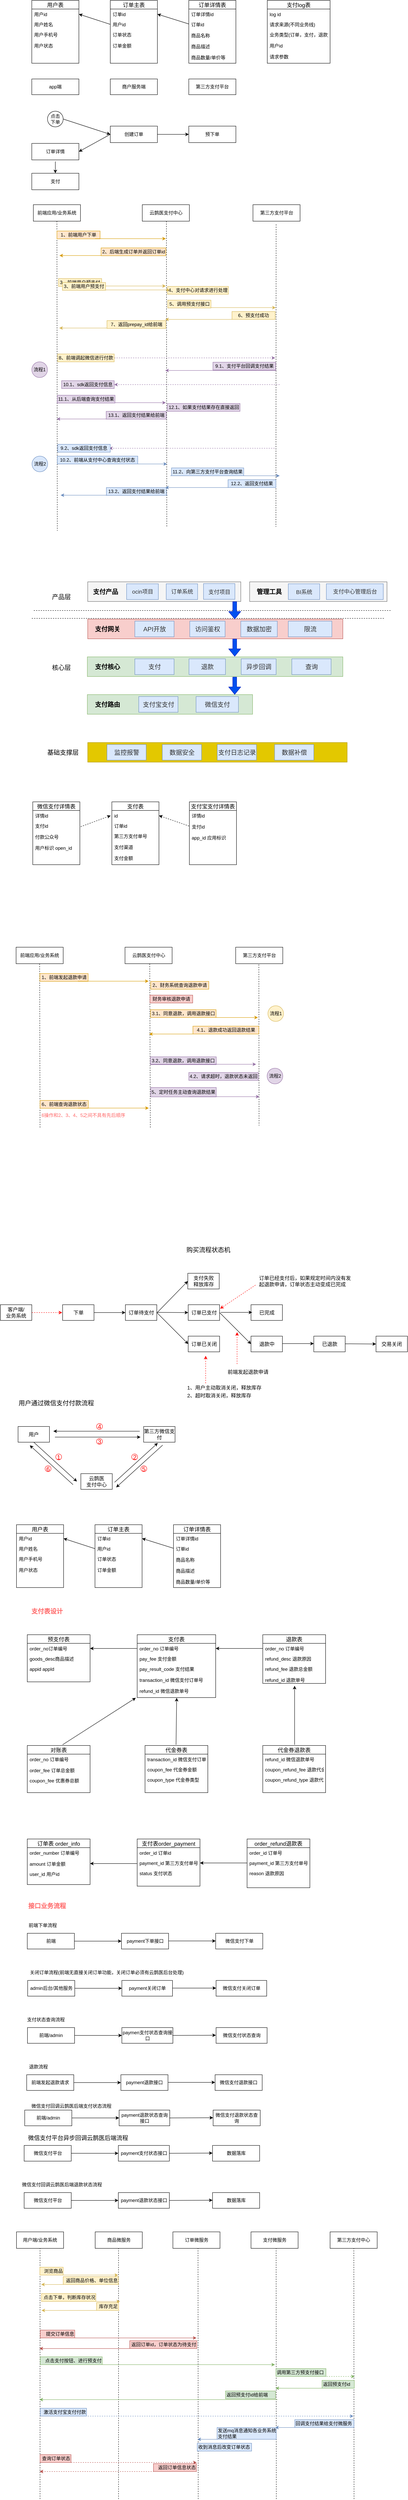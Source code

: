 <mxfile version="12.4.3" type="github" pages="1">
  <diagram id="iU_TIAPN-Pph5pVSYNDZ" name="第 1 页">
    <mxGraphModel dx="1550" dy="787" grid="1" gridSize="10" guides="1" tooltips="1" connect="1" arrows="1" fold="1" page="1" pageScale="1" pageWidth="1169" pageHeight="1654" math="0" shadow="0">
      <root>
        <mxCell id="0"/>
        <mxCell id="1" parent="0"/>
        <mxCell id="6lCbFaMOvaHUvnWq1Ras-11" value="用户表" style="swimlane;fontStyle=0;childLayout=stackLayout;horizontal=1;startSize=22;fillColor=none;horizontalStack=0;resizeParent=1;resizeParentMax=0;resizeLast=0;collapsible=1;marginBottom=0;swimlaneFillColor=#ffffff;align=center;fontSize=14;" parent="1" vertex="1">
          <mxGeometry x="120" y="240" width="120" height="160" as="geometry"/>
        </mxCell>
        <mxCell id="6lCbFaMOvaHUvnWq1Ras-12" value="用户id" style="text;strokeColor=none;fillColor=none;spacingLeft=4;spacingRight=4;overflow=hidden;rotatable=0;points=[[0,0.5],[1,0.5]];portConstraint=eastwest;fontSize=12;" parent="6lCbFaMOvaHUvnWq1Ras-11" vertex="1">
          <mxGeometry y="22" width="120" height="26" as="geometry"/>
        </mxCell>
        <mxCell id="6lCbFaMOvaHUvnWq1Ras-13" value="用户姓名" style="text;strokeColor=none;fillColor=none;spacingLeft=4;spacingRight=4;overflow=hidden;rotatable=0;points=[[0,0.5],[1,0.5]];portConstraint=eastwest;fontSize=12;" parent="6lCbFaMOvaHUvnWq1Ras-11" vertex="1">
          <mxGeometry y="48" width="120" height="26" as="geometry"/>
        </mxCell>
        <mxCell id="6lCbFaMOvaHUvnWq1Ras-14" value="用户手机号&#xa;&#xa;用户状态" style="text;strokeColor=none;fillColor=none;spacingLeft=4;spacingRight=4;overflow=hidden;rotatable=0;points=[[0,0.5],[1,0.5]];portConstraint=eastwest;fontSize=12;" parent="6lCbFaMOvaHUvnWq1Ras-11" vertex="1">
          <mxGeometry y="74" width="120" height="86" as="geometry"/>
        </mxCell>
        <mxCell id="6lCbFaMOvaHUvnWq1Ras-15" value="订单主表" style="swimlane;fontStyle=0;childLayout=stackLayout;horizontal=1;startSize=22;fillColor=none;horizontalStack=0;resizeParent=1;resizeParentMax=0;resizeLast=0;collapsible=1;marginBottom=0;swimlaneFillColor=#ffffff;align=center;fontSize=14;" parent="1" vertex="1">
          <mxGeometry x="320" y="240" width="120" height="160" as="geometry"/>
        </mxCell>
        <mxCell id="6lCbFaMOvaHUvnWq1Ras-16" value="订单id" style="text;strokeColor=none;fillColor=none;spacingLeft=4;spacingRight=4;overflow=hidden;rotatable=0;points=[[0,0.5],[1,0.5]];portConstraint=eastwest;fontSize=12;" parent="6lCbFaMOvaHUvnWq1Ras-15" vertex="1">
          <mxGeometry y="22" width="120" height="26" as="geometry"/>
        </mxCell>
        <mxCell id="6lCbFaMOvaHUvnWq1Ras-17" value="用户id" style="text;strokeColor=none;fillColor=none;spacingLeft=4;spacingRight=4;overflow=hidden;rotatable=0;points=[[0,0.5],[1,0.5]];portConstraint=eastwest;fontSize=12;" parent="6lCbFaMOvaHUvnWq1Ras-15" vertex="1">
          <mxGeometry y="48" width="120" height="26" as="geometry"/>
        </mxCell>
        <mxCell id="6lCbFaMOvaHUvnWq1Ras-18" value="订单状态&#xa;&#xa;订单金额" style="text;strokeColor=none;fillColor=none;spacingLeft=4;spacingRight=4;overflow=hidden;rotatable=0;points=[[0,0.5],[1,0.5]];portConstraint=eastwest;fontSize=12;" parent="6lCbFaMOvaHUvnWq1Ras-15" vertex="1">
          <mxGeometry y="74" width="120" height="86" as="geometry"/>
        </mxCell>
        <mxCell id="6lCbFaMOvaHUvnWq1Ras-19" value="订单详情表" style="swimlane;fontStyle=0;childLayout=stackLayout;horizontal=1;startSize=22;fillColor=none;horizontalStack=0;resizeParent=1;resizeParentMax=0;resizeLast=0;collapsible=1;marginBottom=0;swimlaneFillColor=#ffffff;align=center;fontSize=14;" parent="1" vertex="1">
          <mxGeometry x="520" y="240" width="120" height="160" as="geometry"/>
        </mxCell>
        <mxCell id="6lCbFaMOvaHUvnWq1Ras-20" value="订单详情id" style="text;strokeColor=none;fillColor=none;spacingLeft=4;spacingRight=4;overflow=hidden;rotatable=0;points=[[0,0.5],[1,0.5]];portConstraint=eastwest;fontSize=12;" parent="6lCbFaMOvaHUvnWq1Ras-19" vertex="1">
          <mxGeometry y="22" width="120" height="26" as="geometry"/>
        </mxCell>
        <mxCell id="6lCbFaMOvaHUvnWq1Ras-22" value="订单id&#xa;&#xa;商品名称&#xa;&#xa;商品描述&#xa;&#xa;商品数量/单价等" style="text;strokeColor=none;fillColor=none;spacingLeft=4;spacingRight=4;overflow=hidden;rotatable=0;points=[[0,0.5],[1,0.5]];portConstraint=eastwest;fontSize=12;" parent="6lCbFaMOvaHUvnWq1Ras-19" vertex="1">
          <mxGeometry y="48" width="120" height="112" as="geometry"/>
        </mxCell>
        <mxCell id="6lCbFaMOvaHUvnWq1Ras-23" value="" style="endArrow=classic;html=1;entryX=1;entryY=0.5;entryDx=0;entryDy=0;exitX=0;exitY=0.5;exitDx=0;exitDy=0;" parent="1" source="6lCbFaMOvaHUvnWq1Ras-17" target="6lCbFaMOvaHUvnWq1Ras-12" edge="1">
          <mxGeometry width="50" height="50" relative="1" as="geometry">
            <mxPoint x="330" y="550" as="sourcePoint"/>
            <mxPoint x="380" y="500" as="targetPoint"/>
          </mxGeometry>
        </mxCell>
        <mxCell id="6lCbFaMOvaHUvnWq1Ras-25" value="" style="endArrow=classic;html=1;exitX=0;exitY=0.107;exitDx=0;exitDy=0;exitPerimeter=0;entryX=1;entryY=0.5;entryDx=0;entryDy=0;" parent="1" source="6lCbFaMOvaHUvnWq1Ras-22" target="6lCbFaMOvaHUvnWq1Ras-16" edge="1">
          <mxGeometry width="50" height="50" relative="1" as="geometry">
            <mxPoint x="520" y="530" as="sourcePoint"/>
            <mxPoint x="570" y="480" as="targetPoint"/>
          </mxGeometry>
        </mxCell>
        <mxCell id="6lCbFaMOvaHUvnWq1Ras-26" value="app端" style="rounded=0;whiteSpace=wrap;html=1;" parent="1" vertex="1">
          <mxGeometry x="120" y="440" width="120" height="40" as="geometry"/>
        </mxCell>
        <mxCell id="6lCbFaMOvaHUvnWq1Ras-27" value="商户服务端" style="rounded=0;whiteSpace=wrap;html=1;" parent="1" vertex="1">
          <mxGeometry x="320" y="440" width="120" height="40" as="geometry"/>
        </mxCell>
        <mxCell id="6lCbFaMOvaHUvnWq1Ras-28" value="第三方支付平台" style="rounded=0;whiteSpace=wrap;html=1;" parent="1" vertex="1">
          <mxGeometry x="520" y="440" width="120" height="40" as="geometry"/>
        </mxCell>
        <mxCell id="6lCbFaMOvaHUvnWq1Ras-30" value="点击&lt;br&gt;下单" style="ellipse;whiteSpace=wrap;html=1;aspect=fixed;" parent="1" vertex="1">
          <mxGeometry x="160" y="522" width="40" height="40" as="geometry"/>
        </mxCell>
        <mxCell id="6lCbFaMOvaHUvnWq1Ras-31" value="" style="endArrow=classic;html=1;exitX=1;exitY=0.5;exitDx=0;exitDy=0;entryX=0;entryY=0.5;entryDx=0;entryDy=0;" parent="1" source="6lCbFaMOvaHUvnWq1Ras-30" target="6lCbFaMOvaHUvnWq1Ras-32" edge="1">
          <mxGeometry width="50" height="50" relative="1" as="geometry">
            <mxPoint x="200" y="570" as="sourcePoint"/>
            <mxPoint x="320" y="540" as="targetPoint"/>
          </mxGeometry>
        </mxCell>
        <mxCell id="6lCbFaMOvaHUvnWq1Ras-32" value="创建订单" style="rounded=0;whiteSpace=wrap;html=1;" parent="1" vertex="1">
          <mxGeometry x="320" y="560" width="120" height="42" as="geometry"/>
        </mxCell>
        <mxCell id="6lCbFaMOvaHUvnWq1Ras-33" value="订单详情" style="rounded=0;whiteSpace=wrap;html=1;" parent="1" vertex="1">
          <mxGeometry x="120" y="604" width="120" height="42" as="geometry"/>
        </mxCell>
        <mxCell id="6lCbFaMOvaHUvnWq1Ras-34" value="" style="endArrow=classic;html=1;entryX=1;entryY=0.5;entryDx=0;entryDy=0;exitX=0;exitY=0.5;exitDx=0;exitDy=0;" parent="1" source="6lCbFaMOvaHUvnWq1Ras-32" target="6lCbFaMOvaHUvnWq1Ras-33" edge="1">
          <mxGeometry width="50" height="50" relative="1" as="geometry">
            <mxPoint x="290" y="730" as="sourcePoint"/>
            <mxPoint x="340" y="680" as="targetPoint"/>
          </mxGeometry>
        </mxCell>
        <mxCell id="6lCbFaMOvaHUvnWq1Ras-35" value="支付" style="rounded=0;whiteSpace=wrap;html=1;" parent="1" vertex="1">
          <mxGeometry x="120" y="680" width="120" height="42" as="geometry"/>
        </mxCell>
        <mxCell id="6lCbFaMOvaHUvnWq1Ras-36" value="" style="endArrow=classic;html=1;entryX=0.5;entryY=0;entryDx=0;entryDy=0;" parent="1" target="6lCbFaMOvaHUvnWq1Ras-35" edge="1">
          <mxGeometry width="50" height="50" relative="1" as="geometry">
            <mxPoint x="180" y="650" as="sourcePoint"/>
            <mxPoint x="360" y="670" as="targetPoint"/>
          </mxGeometry>
        </mxCell>
        <mxCell id="6lCbFaMOvaHUvnWq1Ras-37" value="预下单" style="rounded=0;whiteSpace=wrap;html=1;" parent="1" vertex="1">
          <mxGeometry x="520" y="560" width="120" height="42" as="geometry"/>
        </mxCell>
        <mxCell id="6lCbFaMOvaHUvnWq1Ras-38" value="" style="endArrow=classic;html=1;entryX=0;entryY=0.5;entryDx=0;entryDy=0;exitX=1;exitY=0.5;exitDx=0;exitDy=0;" parent="1" source="6lCbFaMOvaHUvnWq1Ras-32" target="6lCbFaMOvaHUvnWq1Ras-37" edge="1">
          <mxGeometry width="50" height="50" relative="1" as="geometry">
            <mxPoint x="440" y="620" as="sourcePoint"/>
            <mxPoint x="490" y="570" as="targetPoint"/>
          </mxGeometry>
        </mxCell>
        <mxCell id="6lCbFaMOvaHUvnWq1Ras-40" value="前端应用/业务系统" style="rounded=0;whiteSpace=wrap;html=1;" parent="1" vertex="1">
          <mxGeometry x="124" y="760" width="120" height="42" as="geometry"/>
        </mxCell>
        <mxCell id="6lCbFaMOvaHUvnWq1Ras-41" value="云鹊医支付中心" style="rounded=0;whiteSpace=wrap;html=1;" parent="1" vertex="1">
          <mxGeometry x="401.5" y="760" width="120" height="42" as="geometry"/>
        </mxCell>
        <mxCell id="6lCbFaMOvaHUvnWq1Ras-42" value="第三方支付平台" style="rounded=0;whiteSpace=wrap;html=1;" parent="1" vertex="1">
          <mxGeometry x="683.5" y="760" width="120" height="42" as="geometry"/>
        </mxCell>
        <mxCell id="6lCbFaMOvaHUvnWq1Ras-43" value="" style="endArrow=none;dashed=1;html=1;exitX=0.5;exitY=1;exitDx=0;exitDy=0;" parent="1" source="6lCbFaMOvaHUvnWq1Ras-40" edge="1">
          <mxGeometry width="50" height="50" relative="1" as="geometry">
            <mxPoint x="184" y="850" as="sourcePoint"/>
            <mxPoint x="185" y="1590" as="targetPoint"/>
          </mxGeometry>
        </mxCell>
        <mxCell id="6lCbFaMOvaHUvnWq1Ras-44" value="" style="endArrow=none;dashed=1;html=1;exitX=0.5;exitY=1;exitDx=0;exitDy=0;" parent="1" edge="1">
          <mxGeometry width="50" height="50" relative="1" as="geometry">
            <mxPoint x="463" y="802" as="sourcePoint"/>
            <mxPoint x="464" y="1580" as="targetPoint"/>
          </mxGeometry>
        </mxCell>
        <mxCell id="6lCbFaMOvaHUvnWq1Ras-45" value="" style="endArrow=none;dashed=1;html=1;exitX=0.5;exitY=1;exitDx=0;exitDy=0;" parent="1" edge="1">
          <mxGeometry width="50" height="50" relative="1" as="geometry">
            <mxPoint x="742.5" y="810" as="sourcePoint"/>
            <mxPoint x="742" y="1580" as="targetPoint"/>
          </mxGeometry>
        </mxCell>
        <mxCell id="6lCbFaMOvaHUvnWq1Ras-47" value="1、前端用户下单" style="text;html=1;strokeColor=#d79b00;fillColor=#ffe6cc;align=center;verticalAlign=middle;whiteSpace=wrap;rounded=0;" parent="1" vertex="1">
          <mxGeometry x="184" y="827" width="110" height="20" as="geometry"/>
        </mxCell>
        <mxCell id="6lCbFaMOvaHUvnWq1Ras-48" value="" style="endArrow=classic;html=1;fillColor=#ffe6cc;strokeColor=#d79b00;" parent="1" edge="1">
          <mxGeometry width="50" height="50" relative="1" as="geometry">
            <mxPoint x="281.5" y="846.5" as="sourcePoint"/>
            <mxPoint x="461.5" y="846.5" as="targetPoint"/>
          </mxGeometry>
        </mxCell>
        <mxCell id="6lCbFaMOvaHUvnWq1Ras-49" value="" style="endArrow=classic;html=1;fillColor=#ffe6cc;strokeColor=#d79b00;" parent="1" edge="1">
          <mxGeometry width="50" height="50" relative="1" as="geometry">
            <mxPoint x="370.5" y="889.5" as="sourcePoint"/>
            <mxPoint x="190.5" y="889.5" as="targetPoint"/>
          </mxGeometry>
        </mxCell>
        <mxCell id="6lCbFaMOvaHUvnWq1Ras-50" value="2、后端生成订单并返回订单id" style="text;html=1;strokeColor=#d79b00;fillColor=#ffe6cc;align=center;verticalAlign=middle;whiteSpace=wrap;rounded=0;" parent="1" vertex="1">
          <mxGeometry x="296.5" y="870" width="165" height="20" as="geometry"/>
        </mxCell>
        <mxCell id="6lCbFaMOvaHUvnWq1Ras-51" value="" style="endArrow=classic;html=1;fillColor=#fff2cc;strokeColor=#d6b656;" parent="1" edge="1">
          <mxGeometry width="50" height="50" relative="1" as="geometry">
            <mxPoint x="194" y="967" as="sourcePoint"/>
            <mxPoint x="461.5" y="967" as="targetPoint"/>
          </mxGeometry>
        </mxCell>
        <mxCell id="6lCbFaMOvaHUvnWq1Ras-53" value="3、前端用户预支付" style="text;html=1;strokeColor=#d6b656;fillColor=#fff2cc;align=center;verticalAlign=middle;whiteSpace=wrap;rounded=0;" parent="1" vertex="1">
          <mxGeometry x="188" y="948" width="110" height="20" as="geometry"/>
        </mxCell>
        <mxCell id="6lCbFaMOvaHUvnWq1Ras-54" value="" style="endArrow=classic;html=1;fillColor=#fff2cc;strokeColor=#d6b656;" parent="1" edge="1">
          <mxGeometry width="50" height="50" relative="1" as="geometry">
            <mxPoint x="466.5" y="1022" as="sourcePoint"/>
            <mxPoint x="741.5" y="1022" as="targetPoint"/>
          </mxGeometry>
        </mxCell>
        <mxCell id="6lCbFaMOvaHUvnWq1Ras-55" value="4、支付中心对请求进行处理" style="text;html=1;strokeColor=#d6b656;fillColor=#fff2cc;align=center;verticalAlign=middle;whiteSpace=wrap;rounded=0;" parent="1" vertex="1">
          <mxGeometry x="466" y="968" width="155" height="20" as="geometry"/>
        </mxCell>
        <mxCell id="6lCbFaMOvaHUvnWq1Ras-56" value="5、调用预支付接口" style="text;html=1;strokeColor=#d6b656;fillColor=#fff2cc;align=center;verticalAlign=middle;whiteSpace=wrap;rounded=0;" parent="1" vertex="1">
          <mxGeometry x="466.5" y="1003" width="110" height="20" as="geometry"/>
        </mxCell>
        <mxCell id="6lCbFaMOvaHUvnWq1Ras-60" value="" style="endArrow=classic;html=1;fillColor=#fff2cc;strokeColor=#d6b656;" parent="1" edge="1">
          <mxGeometry width="50" height="50" relative="1" as="geometry">
            <mxPoint x="738.5" y="1052" as="sourcePoint"/>
            <mxPoint x="460" y="1052" as="targetPoint"/>
          </mxGeometry>
        </mxCell>
        <mxCell id="6lCbFaMOvaHUvnWq1Ras-61" value="6、预支付成功" style="text;html=1;strokeColor=#d6b656;fillColor=#fff2cc;align=center;verticalAlign=middle;whiteSpace=wrap;rounded=0;" parent="1" vertex="1">
          <mxGeometry x="630" y="1032" width="110" height="20" as="geometry"/>
        </mxCell>
        <mxCell id="6lCbFaMOvaHUvnWq1Ras-62" value="" style="endArrow=classic;html=1;fillColor=#fff2cc;strokeColor=#d6b656;" parent="1" edge="1">
          <mxGeometry width="50" height="50" relative="1" as="geometry">
            <mxPoint x="461.5" y="1074" as="sourcePoint"/>
            <mxPoint x="190" y="1074" as="targetPoint"/>
          </mxGeometry>
        </mxCell>
        <mxCell id="6lCbFaMOvaHUvnWq1Ras-63" value="7、返回prepay_id给前端" style="text;html=1;strokeColor=#d6b656;fillColor=#fff2cc;align=center;verticalAlign=middle;whiteSpace=wrap;rounded=0;" parent="1" vertex="1">
          <mxGeometry x="311.5" y="1055" width="150" height="20" as="geometry"/>
        </mxCell>
        <mxCell id="6lCbFaMOvaHUvnWq1Ras-66" value="8、前端调起微信进行付款" style="text;html=1;strokeColor=#d6b656;fillColor=#fff2cc;align=center;verticalAlign=middle;whiteSpace=wrap;rounded=0;" parent="1" vertex="1">
          <mxGeometry x="186" y="1140" width="144" height="20" as="geometry"/>
        </mxCell>
        <mxCell id="6lCbFaMOvaHUvnWq1Ras-68" value="" style="endArrow=classic;html=1;fillColor=#e1d5e7;strokeColor=#9673a6;" parent="1" edge="1">
          <mxGeometry width="50" height="50" relative="1" as="geometry">
            <mxPoint x="743.5" y="1182" as="sourcePoint"/>
            <mxPoint x="460" y="1182" as="targetPoint"/>
          </mxGeometry>
        </mxCell>
        <mxCell id="6lCbFaMOvaHUvnWq1Ras-69" value="9.1、支付平台回调支付结果" style="text;html=1;strokeColor=#9673a6;fillColor=#e1d5e7;align=center;verticalAlign=middle;whiteSpace=wrap;rounded=0;" parent="1" vertex="1">
          <mxGeometry x="581.5" y="1161" width="160" height="20" as="geometry"/>
        </mxCell>
        <mxCell id="6lCbFaMOvaHUvnWq1Ras-71" value="" style="endArrow=classic;html=1;fillColor=#e1d5e7;strokeColor=#9673a6;" parent="1" edge="1">
          <mxGeometry width="50" height="50" relative="1" as="geometry">
            <mxPoint x="183" y="1264" as="sourcePoint"/>
            <mxPoint x="461.5" y="1264" as="targetPoint"/>
          </mxGeometry>
        </mxCell>
        <mxCell id="6lCbFaMOvaHUvnWq1Ras-74" value="支付log表" style="swimlane;fontStyle=0;childLayout=stackLayout;horizontal=1;startSize=22;fillColor=none;horizontalStack=0;resizeParent=1;resizeParentMax=0;resizeLast=0;collapsible=1;marginBottom=0;swimlaneFillColor=#ffffff;align=center;fontSize=14;" parent="1" vertex="1">
          <mxGeometry x="720" y="240" width="160" height="160" as="geometry"/>
        </mxCell>
        <mxCell id="6lCbFaMOvaHUvnWq1Ras-75" value="log id" style="text;strokeColor=none;fillColor=none;spacingLeft=4;spacingRight=4;overflow=hidden;rotatable=0;points=[[0,0.5],[1,0.5]];portConstraint=eastwest;fontSize=12;" parent="6lCbFaMOvaHUvnWq1Ras-74" vertex="1">
          <mxGeometry y="22" width="160" height="26" as="geometry"/>
        </mxCell>
        <mxCell id="6lCbFaMOvaHUvnWq1Ras-76" value="请求来源(不同业务线)" style="text;strokeColor=none;fillColor=none;spacingLeft=4;spacingRight=4;overflow=hidden;rotatable=0;points=[[0,0.5],[1,0.5]];portConstraint=eastwest;fontSize=12;" parent="6lCbFaMOvaHUvnWq1Ras-74" vertex="1">
          <mxGeometry y="48" width="160" height="26" as="geometry"/>
        </mxCell>
        <mxCell id="6lCbFaMOvaHUvnWq1Ras-77" value="业务类型(订单，支付，退款)&#xa;&#xa;用户id&#xa;&#xa;请求参数" style="text;strokeColor=none;fillColor=none;spacingLeft=4;spacingRight=4;overflow=hidden;rotatable=0;points=[[0,0.5],[1,0.5]];portConstraint=eastwest;fontSize=12;" parent="6lCbFaMOvaHUvnWq1Ras-74" vertex="1">
          <mxGeometry y="74" width="160" height="86" as="geometry"/>
        </mxCell>
        <mxCell id="6lCbFaMOvaHUvnWq1Ras-78" value="" style="rounded=0;whiteSpace=wrap;html=1;fontSize=16;fillColor=#f5f5f5;strokeColor=#666666;fontColor=#333333;" parent="1" vertex="1">
          <mxGeometry x="675" y="1720" width="350" height="50" as="geometry"/>
        </mxCell>
        <mxCell id="6lCbFaMOvaHUvnWq1Ras-79" value="" style="rounded=0;whiteSpace=wrap;html=1;fontSize=16;fillColor=#f5f5f5;strokeColor=#666666;fontColor=#333333;" parent="1" vertex="1">
          <mxGeometry x="262.5" y="1720" width="390" height="50" as="geometry"/>
        </mxCell>
        <mxCell id="6lCbFaMOvaHUvnWq1Ras-80" value="产品层" style="text;html=1;strokeColor=none;fillColor=none;align=center;verticalAlign=middle;whiteSpace=wrap;rounded=0;fontSize=16;" parent="1" vertex="1">
          <mxGeometry x="165" y="1747.5" width="61" height="20" as="geometry"/>
        </mxCell>
        <mxCell id="6lCbFaMOvaHUvnWq1Ras-81" value="核心层" style="text;html=1;strokeColor=none;fillColor=none;align=center;verticalAlign=middle;whiteSpace=wrap;rounded=0;fontSize=16;" parent="1" vertex="1">
          <mxGeometry x="165" y="1928" width="61" height="20" as="geometry"/>
        </mxCell>
        <mxCell id="6lCbFaMOvaHUvnWq1Ras-82" value="基础支撑层" style="text;html=1;strokeColor=none;fillColor=none;align=center;verticalAlign=middle;whiteSpace=wrap;rounded=0;fontSize=16;" parent="1" vertex="1">
          <mxGeometry x="155.5" y="2144" width="87" height="20" as="geometry"/>
        </mxCell>
        <mxCell id="6lCbFaMOvaHUvnWq1Ras-83" value="" style="endArrow=none;dashed=1;html=1;fontSize=16;" parent="1" edge="1">
          <mxGeometry width="50" height="50" relative="1" as="geometry">
            <mxPoint x="125" y="1793" as="sourcePoint"/>
            <mxPoint x="1035" y="1793" as="targetPoint"/>
          </mxGeometry>
        </mxCell>
        <mxCell id="6lCbFaMOvaHUvnWq1Ras-84" value="" style="endArrow=none;dashed=1;html=1;fontSize=16;" parent="1" edge="1">
          <mxGeometry width="50" height="50" relative="1" as="geometry">
            <mxPoint x="120" y="1813" as="sourcePoint"/>
            <mxPoint x="1020" y="1813" as="targetPoint"/>
          </mxGeometry>
        </mxCell>
        <mxCell id="6lCbFaMOvaHUvnWq1Ras-85" value="&lt;p class=&quot;MsoNormal&quot; style=&quot;font-size: 14px&quot;&gt;&lt;span style=&quot;color: rgb(51, 51, 51); letter-spacing: 0pt; background-image: initial; background-position: initial; background-size: initial; background-repeat: initial; background-attachment: initial; background-origin: initial; background-clip: initial;&quot;&gt;ocin&lt;font face=&quot;宋体&quot; style=&quot;font-size: 14px&quot;&gt;项目&lt;/font&gt;&lt;/span&gt;&lt;/p&gt;" style="rounded=0;whiteSpace=wrap;html=1;fontSize=16;fillColor=#dae8fc;strokeColor=#6c8ebf;labelBackgroundColor=none;" parent="1" vertex="1">
          <mxGeometry x="361.5" y="1725" width="81" height="40" as="geometry"/>
        </mxCell>
        <mxCell id="6lCbFaMOvaHUvnWq1Ras-86" value="&lt;p class=&quot;MsoNormal&quot; style=&quot;font-size: 14px&quot;&gt;&lt;font color=&quot;#333333&quot;&gt;&lt;span style=&quot;&quot;&gt;支付中心管理后台&lt;/span&gt;&lt;/font&gt;&lt;/p&gt;" style="rounded=0;whiteSpace=wrap;html=1;fontSize=16;fillColor=#dae8fc;strokeColor=#6c8ebf;labelBackgroundColor=none;" parent="1" vertex="1">
          <mxGeometry x="870.5" y="1725" width="145" height="40" as="geometry"/>
        </mxCell>
        <mxCell id="6lCbFaMOvaHUvnWq1Ras-87" value="&lt;p class=&quot;MsoNormal&quot; style=&quot;font-size: 14px&quot;&gt;&lt;font color=&quot;#333333&quot;&gt;&lt;span&gt;订单系统&lt;/span&gt;&lt;/font&gt;&lt;/p&gt;" style="rounded=0;whiteSpace=wrap;html=1;fontSize=16;fillColor=#dae8fc;strokeColor=#6c8ebf;labelBackgroundColor=none;" parent="1" vertex="1">
          <mxGeometry x="462.5" y="1725" width="80" height="40" as="geometry"/>
        </mxCell>
        <mxCell id="6lCbFaMOvaHUvnWq1Ras-88" value="&lt;font color=&quot;#333333&quot; style=&quot;font-size: 14px&quot;&gt;BI系统&lt;/font&gt;" style="rounded=0;whiteSpace=wrap;html=1;fontSize=16;fillColor=#dae8fc;strokeColor=#6c8ebf;labelBackgroundColor=none;" parent="1" vertex="1">
          <mxGeometry x="773.5" y="1725" width="80" height="40" as="geometry"/>
        </mxCell>
        <mxCell id="6lCbFaMOvaHUvnWq1Ras-89" value="支付产品" style="text;html=1;strokeColor=none;fillColor=none;align=center;verticalAlign=middle;whiteSpace=wrap;rounded=0;labelBackgroundColor=none;fontSize=16;fontStyle=1" parent="1" vertex="1">
          <mxGeometry x="272.5" y="1735" width="70" height="20" as="geometry"/>
        </mxCell>
        <mxCell id="6lCbFaMOvaHUvnWq1Ras-90" value="管理工具" style="text;html=1;strokeColor=none;fillColor=none;align=center;verticalAlign=middle;whiteSpace=wrap;rounded=0;labelBackgroundColor=none;fontSize=16;fontStyle=1" parent="1" vertex="1">
          <mxGeometry x="689.5" y="1735" width="70" height="20" as="geometry"/>
        </mxCell>
        <mxCell id="6lCbFaMOvaHUvnWq1Ras-91" value="" style="rounded=0;whiteSpace=wrap;html=1;fontSize=16;fillColor=#f8cecc;strokeColor=#b85450;" parent="1" vertex="1">
          <mxGeometry x="262.5" y="1815" width="650" height="50" as="geometry"/>
        </mxCell>
        <mxCell id="6lCbFaMOvaHUvnWq1Ras-92" value="支付网关" style="text;html=1;strokeColor=none;fillColor=none;align=center;verticalAlign=middle;whiteSpace=wrap;rounded=0;labelBackgroundColor=none;fontSize=16;fontStyle=1" parent="1" vertex="1">
          <mxGeometry x="277.5" y="1830" width="70" height="20" as="geometry"/>
        </mxCell>
        <mxCell id="6lCbFaMOvaHUvnWq1Ras-93" value="&lt;font color=&quot;#333333&quot;&gt;API开放&lt;/font&gt;" style="rounded=0;whiteSpace=wrap;html=1;fontSize=16;fillColor=#dae8fc;strokeColor=#6c8ebf;labelBackgroundColor=none;" parent="1" vertex="1">
          <mxGeometry x="382.5" y="1820" width="100" height="40" as="geometry"/>
        </mxCell>
        <mxCell id="6lCbFaMOvaHUvnWq1Ras-94" value="&lt;font color=&quot;#333333&quot;&gt;访问鉴权&lt;/font&gt;" style="rounded=0;whiteSpace=wrap;html=1;fontSize=16;fillColor=#dae8fc;strokeColor=#6c8ebf;labelBackgroundColor=none;" parent="1" vertex="1">
          <mxGeometry x="522.5" y="1820" width="90" height="40" as="geometry"/>
        </mxCell>
        <mxCell id="6lCbFaMOvaHUvnWq1Ras-95" value="&lt;font color=&quot;#333333&quot;&gt;数据加密&lt;/font&gt;" style="rounded=0;whiteSpace=wrap;html=1;fontSize=16;fillColor=#dae8fc;strokeColor=#6c8ebf;labelBackgroundColor=none;" parent="1" vertex="1">
          <mxGeometry x="652.5" y="1820" width="93" height="40" as="geometry"/>
        </mxCell>
        <mxCell id="6lCbFaMOvaHUvnWq1Ras-96" value="&lt;font color=&quot;#333333&quot;&gt;限流&lt;/font&gt;" style="rounded=0;whiteSpace=wrap;html=1;fontSize=16;fillColor=#dae8fc;strokeColor=#6c8ebf;labelBackgroundColor=none;" parent="1" vertex="1">
          <mxGeometry x="773.5" y="1820" width="111" height="40" as="geometry"/>
        </mxCell>
        <mxCell id="6lCbFaMOvaHUvnWq1Ras-97" value="" style="rounded=0;whiteSpace=wrap;html=1;fontSize=16;fillColor=#d5e8d4;strokeColor=#82b366;" parent="1" vertex="1">
          <mxGeometry x="261.5" y="1911" width="651" height="50" as="geometry"/>
        </mxCell>
        <mxCell id="6lCbFaMOvaHUvnWq1Ras-98" value="支付核心" style="text;html=1;strokeColor=none;fillColor=none;align=center;verticalAlign=middle;whiteSpace=wrap;rounded=0;labelBackgroundColor=none;fontSize=16;fontStyle=1" parent="1" vertex="1">
          <mxGeometry x="277.5" y="1926" width="70" height="20" as="geometry"/>
        </mxCell>
        <mxCell id="6lCbFaMOvaHUvnWq1Ras-99" value="&lt;font color=&quot;#333333&quot;&gt;支付&lt;/font&gt;" style="rounded=0;whiteSpace=wrap;html=1;fontSize=16;fillColor=#dae8fc;strokeColor=#6c8ebf;labelBackgroundColor=none;" parent="1" vertex="1">
          <mxGeometry x="382.5" y="1916" width="100" height="40" as="geometry"/>
        </mxCell>
        <mxCell id="6lCbFaMOvaHUvnWq1Ras-100" value="" style="rounded=0;whiteSpace=wrap;html=1;fontSize=16;fillColor=#d5e8d4;strokeColor=#82b366;" parent="1" vertex="1">
          <mxGeometry x="261.5" y="2007" width="421" height="50" as="geometry"/>
        </mxCell>
        <mxCell id="6lCbFaMOvaHUvnWq1Ras-101" value="支付路由" style="text;html=1;strokeColor=none;fillColor=none;align=center;verticalAlign=middle;whiteSpace=wrap;rounded=0;labelBackgroundColor=none;fontSize=16;fontStyle=1" parent="1" vertex="1">
          <mxGeometry x="277.5" y="2022" width="70" height="20" as="geometry"/>
        </mxCell>
        <mxCell id="6lCbFaMOvaHUvnWq1Ras-102" value="&lt;font color=&quot;#333333&quot;&gt;支付宝支付&lt;/font&gt;" style="rounded=0;whiteSpace=wrap;html=1;fontSize=16;fillColor=#dae8fc;strokeColor=#6c8ebf;labelBackgroundColor=none;" parent="1" vertex="1">
          <mxGeometry x="392.5" y="2012" width="100" height="40" as="geometry"/>
        </mxCell>
        <mxCell id="6lCbFaMOvaHUvnWq1Ras-103" value="&lt;font color=&quot;#333333&quot;&gt;微信支付&lt;/font&gt;" style="rounded=0;whiteSpace=wrap;html=1;fontSize=16;fillColor=#dae8fc;strokeColor=#6c8ebf;labelBackgroundColor=none;" parent="1" vertex="1">
          <mxGeometry x="538.5" y="2012" width="108" height="40" as="geometry"/>
        </mxCell>
        <mxCell id="6lCbFaMOvaHUvnWq1Ras-105" value="" style="rounded=0;whiteSpace=wrap;html=1;fontSize=16;fillColor=#e3c800;strokeColor=#B09500;fontColor=#ffffff;" parent="1" vertex="1">
          <mxGeometry x="262.5" y="2129" width="661" height="50" as="geometry"/>
        </mxCell>
        <mxCell id="6lCbFaMOvaHUvnWq1Ras-106" value="&lt;font color=&quot;#333333&quot;&gt;监控报警&lt;/font&gt;" style="rounded=0;whiteSpace=wrap;html=1;fontSize=16;fillColor=#dae8fc;strokeColor=#6c8ebf;labelBackgroundColor=none;" parent="1" vertex="1">
          <mxGeometry x="311.5" y="2134" width="100" height="40" as="geometry"/>
        </mxCell>
        <mxCell id="6lCbFaMOvaHUvnWq1Ras-107" value="&lt;font color=&quot;#333333&quot;&gt;数据安全&lt;/font&gt;" style="rounded=0;whiteSpace=wrap;html=1;fontSize=16;fillColor=#dae8fc;strokeColor=#6c8ebf;labelBackgroundColor=none;" parent="1" vertex="1">
          <mxGeometry x="452.5" y="2134" width="100" height="40" as="geometry"/>
        </mxCell>
        <mxCell id="6lCbFaMOvaHUvnWq1Ras-108" value="&lt;font color=&quot;#333333&quot;&gt;支付日志记录&lt;/font&gt;" style="rounded=0;whiteSpace=wrap;html=1;fontSize=16;fillColor=#dae8fc;strokeColor=#6c8ebf;labelBackgroundColor=none;" parent="1" vertex="1">
          <mxGeometry x="592.5" y="2134" width="100" height="40" as="geometry"/>
        </mxCell>
        <mxCell id="6lCbFaMOvaHUvnWq1Ras-109" value="&lt;font color=&quot;#333333&quot;&gt;数据补偿&lt;/font&gt;" style="rounded=0;whiteSpace=wrap;html=1;fontSize=16;fillColor=#dae8fc;strokeColor=#6c8ebf;labelBackgroundColor=none;" parent="1" vertex="1">
          <mxGeometry x="738.5" y="2134" width="100" height="40" as="geometry"/>
        </mxCell>
        <mxCell id="6lCbFaMOvaHUvnWq1Ras-110" value="&lt;font color=&quot;#333333&quot;&gt;退款&lt;/font&gt;" style="rounded=0;whiteSpace=wrap;html=1;fontSize=16;fillColor=#dae8fc;strokeColor=#6c8ebf;labelBackgroundColor=none;" parent="1" vertex="1">
          <mxGeometry x="520.5" y="1916" width="93" height="40" as="geometry"/>
        </mxCell>
        <mxCell id="6lCbFaMOvaHUvnWq1Ras-111" value="&lt;font color=&quot;#333333&quot;&gt;异步回调&lt;/font&gt;" style="rounded=0;whiteSpace=wrap;html=1;fontSize=16;fillColor=#dae8fc;strokeColor=#6c8ebf;labelBackgroundColor=none;" parent="1" vertex="1">
          <mxGeometry x="653.5" y="1916" width="89" height="40" as="geometry"/>
        </mxCell>
        <mxCell id="6lCbFaMOvaHUvnWq1Ras-112" value="&lt;font color=&quot;#333333&quot;&gt;查询&lt;/font&gt;" style="rounded=0;whiteSpace=wrap;html=1;fontSize=16;fillColor=#dae8fc;strokeColor=#6c8ebf;labelBackgroundColor=none;" parent="1" vertex="1">
          <mxGeometry x="782.5" y="1916" width="100" height="40" as="geometry"/>
        </mxCell>
        <mxCell id="6lCbFaMOvaHUvnWq1Ras-113" value="&lt;font color=&quot;#333333&quot; style=&quot;font-size: 14px&quot;&gt;支付项目&lt;/font&gt;" style="rounded=0;whiteSpace=wrap;html=1;fontSize=16;fillColor=#dae8fc;strokeColor=#6c8ebf;labelBackgroundColor=none;" parent="1" vertex="1">
          <mxGeometry x="557.5" y="1724.5" width="80" height="40" as="geometry"/>
        </mxCell>
        <mxCell id="6lCbFaMOvaHUvnWq1Ras-118" value="支付表" style="swimlane;fontStyle=0;childLayout=stackLayout;horizontal=1;startSize=22;fillColor=none;horizontalStack=0;resizeParent=1;resizeParentMax=0;resizeLast=0;collapsible=1;marginBottom=0;swimlaneFillColor=#ffffff;align=center;fontSize=14;" parent="1" vertex="1">
          <mxGeometry x="324" y="2280" width="120" height="160" as="geometry"/>
        </mxCell>
        <mxCell id="6lCbFaMOvaHUvnWq1Ras-119" value="id" style="text;strokeColor=none;fillColor=none;spacingLeft=4;spacingRight=4;overflow=hidden;rotatable=0;points=[[0,0.5],[1,0.5]];portConstraint=eastwest;fontSize=12;" parent="6lCbFaMOvaHUvnWq1Ras-118" vertex="1">
          <mxGeometry y="22" width="120" height="26" as="geometry"/>
        </mxCell>
        <mxCell id="6lCbFaMOvaHUvnWq1Ras-120" value="订单id" style="text;strokeColor=none;fillColor=none;spacingLeft=4;spacingRight=4;overflow=hidden;rotatable=0;points=[[0,0.5],[1,0.5]];portConstraint=eastwest;fontSize=12;" parent="6lCbFaMOvaHUvnWq1Ras-118" vertex="1">
          <mxGeometry y="48" width="120" height="26" as="geometry"/>
        </mxCell>
        <mxCell id="6lCbFaMOvaHUvnWq1Ras-121" value="第三方支付单号&#xa;&#xa;支付渠道&#xa;&#xa;支付金额" style="text;strokeColor=none;fillColor=none;spacingLeft=4;spacingRight=4;overflow=hidden;rotatable=0;points=[[0,0.5],[1,0.5]];portConstraint=eastwest;fontSize=12;" parent="6lCbFaMOvaHUvnWq1Ras-118" vertex="1">
          <mxGeometry y="74" width="120" height="86" as="geometry"/>
        </mxCell>
        <mxCell id="6lCbFaMOvaHUvnWq1Ras-123" value="微信支付详情表" style="swimlane;fontStyle=0;childLayout=stackLayout;horizontal=1;startSize=22;fillColor=none;horizontalStack=0;resizeParent=1;resizeParentMax=0;resizeLast=0;collapsible=1;marginBottom=0;swimlaneFillColor=#ffffff;align=center;fontSize=14;" parent="1" vertex="1">
          <mxGeometry x="122.5" y="2280" width="120" height="160" as="geometry"/>
        </mxCell>
        <mxCell id="6lCbFaMOvaHUvnWq1Ras-124" value="详情id" style="text;strokeColor=none;fillColor=none;spacingLeft=4;spacingRight=4;overflow=hidden;rotatable=0;points=[[0,0.5],[1,0.5]];portConstraint=eastwest;fontSize=12;" parent="6lCbFaMOvaHUvnWq1Ras-123" vertex="1">
          <mxGeometry y="22" width="120" height="26" as="geometry"/>
        </mxCell>
        <mxCell id="6lCbFaMOvaHUvnWq1Ras-126" value="支付id&#xa;&#xa;付款公众号&#xa;&#xa;用户标识 open_id" style="text;strokeColor=none;fillColor=none;spacingLeft=4;spacingRight=4;overflow=hidden;rotatable=0;points=[[0,0.5],[1,0.5]];portConstraint=eastwest;fontSize=12;" parent="6lCbFaMOvaHUvnWq1Ras-123" vertex="1">
          <mxGeometry y="48" width="120" height="112" as="geometry"/>
        </mxCell>
        <mxCell id="6lCbFaMOvaHUvnWq1Ras-127" value="支付宝支付详情表" style="swimlane;fontStyle=0;childLayout=stackLayout;horizontal=1;startSize=22;fillColor=none;horizontalStack=0;resizeParent=1;resizeParentMax=0;resizeLast=0;collapsible=1;marginBottom=0;swimlaneFillColor=#ffffff;align=center;fontSize=14;" parent="1" vertex="1">
          <mxGeometry x="521.5" y="2280" width="120" height="160" as="geometry"/>
        </mxCell>
        <mxCell id="6lCbFaMOvaHUvnWq1Ras-128" value="详情id&#xa;&#xa;支付id&#xa;&#xa;app_id 应用标识&#xa;" style="text;strokeColor=none;fillColor=none;spacingLeft=4;spacingRight=4;overflow=hidden;rotatable=0;points=[[0,0.5],[1,0.5]];portConstraint=eastwest;fontSize=12;" parent="6lCbFaMOvaHUvnWq1Ras-127" vertex="1">
          <mxGeometry y="22" width="120" height="138" as="geometry"/>
        </mxCell>
        <mxCell id="6lCbFaMOvaHUvnWq1Ras-139" value="" style="shape=flexArrow;endArrow=classic;html=1;fillColor=#0050ef;strokeColor=#001DBC;" parent="1" edge="1">
          <mxGeometry width="50" height="50" relative="1" as="geometry">
            <mxPoint x="637" y="1770" as="sourcePoint"/>
            <mxPoint x="637" y="1815" as="targetPoint"/>
          </mxGeometry>
        </mxCell>
        <mxCell id="6lCbFaMOvaHUvnWq1Ras-140" value="" style="shape=flexArrow;endArrow=classic;html=1;fillColor=#0050ef;strokeColor=#001DBC;" parent="1" edge="1">
          <mxGeometry width="50" height="50" relative="1" as="geometry">
            <mxPoint x="637" y="1865" as="sourcePoint"/>
            <mxPoint x="637" y="1910" as="targetPoint"/>
          </mxGeometry>
        </mxCell>
        <mxCell id="6lCbFaMOvaHUvnWq1Ras-141" value="" style="shape=flexArrow;endArrow=classic;html=1;fillColor=#0050ef;strokeColor=#001DBC;" parent="1" edge="1">
          <mxGeometry width="50" height="50" relative="1" as="geometry">
            <mxPoint x="637" y="1962" as="sourcePoint"/>
            <mxPoint x="637" y="2007" as="targetPoint"/>
          </mxGeometry>
        </mxCell>
        <mxCell id="SVQx4Maf5GCCDUwy8xi--4" value="11.1、从后端查询支付结果" style="text;html=1;strokeColor=#9673a6;fillColor=#e1d5e7;align=center;verticalAlign=middle;whiteSpace=wrap;rounded=0;" parent="1" vertex="1">
          <mxGeometry x="185" y="1245" width="147" height="20" as="geometry"/>
        </mxCell>
        <mxCell id="SVQx4Maf5GCCDUwy8xi--5" value="12.1、如果支付结果存在直接返回" style="text;html=1;strokeColor=#9673a6;fillColor=#e1d5e7;align=center;verticalAlign=middle;whiteSpace=wrap;rounded=0;" parent="1" vertex="1">
          <mxGeometry x="465.5" y="1266" width="185" height="20" as="geometry"/>
        </mxCell>
        <mxCell id="SVQx4Maf5GCCDUwy8xi--9" value="" style="endArrow=classic;html=1;fillColor=#dae8fc;strokeColor=#6c8ebf;" parent="1" edge="1">
          <mxGeometry width="50" height="50" relative="1" as="geometry">
            <mxPoint x="466" y="1499.5" as="sourcePoint"/>
            <mxPoint x="193.5" y="1499.5" as="targetPoint"/>
          </mxGeometry>
        </mxCell>
        <mxCell id="SVQx4Maf5GCCDUwy8xi--10" value="13.2、返回支付结果给前端" style="text;html=1;strokeColor=#6c8ebf;fillColor=#dae8fc;align=center;verticalAlign=middle;whiteSpace=wrap;rounded=0;" parent="1" vertex="1">
          <mxGeometry x="310" y="1480" width="153" height="20" as="geometry"/>
        </mxCell>
        <mxCell id="SVQx4Maf5GCCDUwy8xi--13" value="流程1" style="ellipse;whiteSpace=wrap;html=1;aspect=fixed;fillColor=#e1d5e7;strokeColor=#9673a6;" parent="1" vertex="1">
          <mxGeometry x="120" y="1160" width="40" height="40" as="geometry"/>
        </mxCell>
        <mxCell id="WgVv_9n-KvLfAYpmwwS_-1" value="前端应用/业务系统" style="rounded=0;whiteSpace=wrap;html=1;" parent="1" vertex="1">
          <mxGeometry x="80" y="2650" width="120" height="42" as="geometry"/>
        </mxCell>
        <mxCell id="WgVv_9n-KvLfAYpmwwS_-2" value="云鹊医支付中心" style="rounded=0;whiteSpace=wrap;html=1;" parent="1" vertex="1">
          <mxGeometry x="357.5" y="2650" width="120" height="42" as="geometry"/>
        </mxCell>
        <mxCell id="WgVv_9n-KvLfAYpmwwS_-3" value="第三方支付平台" style="rounded=0;whiteSpace=wrap;html=1;" parent="1" vertex="1">
          <mxGeometry x="639.5" y="2650" width="120" height="42" as="geometry"/>
        </mxCell>
        <mxCell id="WgVv_9n-KvLfAYpmwwS_-4" value="" style="endArrow=none;dashed=1;html=1;exitX=0.5;exitY=1;exitDx=0;exitDy=0;" parent="1" source="WgVv_9n-KvLfAYpmwwS_-1" edge="1">
          <mxGeometry width="50" height="50" relative="1" as="geometry">
            <mxPoint x="140" y="2740" as="sourcePoint"/>
            <mxPoint x="141" y="3110" as="targetPoint"/>
          </mxGeometry>
        </mxCell>
        <mxCell id="WgVv_9n-KvLfAYpmwwS_-5" value="" style="endArrow=none;dashed=1;html=1;exitX=0.5;exitY=1;exitDx=0;exitDy=0;" parent="1" edge="1">
          <mxGeometry width="50" height="50" relative="1" as="geometry">
            <mxPoint x="420.5" y="2692" as="sourcePoint"/>
            <mxPoint x="422" y="3110" as="targetPoint"/>
          </mxGeometry>
        </mxCell>
        <mxCell id="WgVv_9n-KvLfAYpmwwS_-6" value="" style="endArrow=none;dashed=1;html=1;exitX=0.5;exitY=1;exitDx=0;exitDy=0;" parent="1" edge="1">
          <mxGeometry width="50" height="50" relative="1" as="geometry">
            <mxPoint x="698.5" y="2694" as="sourcePoint"/>
            <mxPoint x="699" y="3104" as="targetPoint"/>
          </mxGeometry>
        </mxCell>
        <mxCell id="WgVv_9n-KvLfAYpmwwS_-7" value="1、前端发起退款申请" style="text;html=1;strokeColor=#d79b00;fillColor=#ffe6cc;align=center;verticalAlign=middle;whiteSpace=wrap;rounded=0;" parent="1" vertex="1">
          <mxGeometry x="140.5" y="2717" width="123" height="20" as="geometry"/>
        </mxCell>
        <mxCell id="WgVv_9n-KvLfAYpmwwS_-8" value="" style="endArrow=classic;html=1;fillColor=#ffe6cc;strokeColor=#d79b00;" parent="1" edge="1">
          <mxGeometry width="50" height="50" relative="1" as="geometry">
            <mxPoint x="237.5" y="2736.5" as="sourcePoint"/>
            <mxPoint x="417.5" y="2736.5" as="targetPoint"/>
          </mxGeometry>
        </mxCell>
        <mxCell id="WgVv_9n-KvLfAYpmwwS_-10" value="2、财务系统查询退款申请" style="text;html=1;strokeColor=#d79b00;fillColor=#ffe6cc;align=center;verticalAlign=middle;whiteSpace=wrap;rounded=0;" parent="1" vertex="1">
          <mxGeometry x="423" y="2737" width="148" height="20" as="geometry"/>
        </mxCell>
        <mxCell id="WgVv_9n-KvLfAYpmwwS_-34" value="3.1、同意退款，调用退款接口" style="text;html=1;strokeColor=#d79b00;fillColor=#ffe6cc;align=center;verticalAlign=middle;whiteSpace=wrap;rounded=0;" parent="1" vertex="1">
          <mxGeometry x="422.5" y="2809" width="167" height="20" as="geometry"/>
        </mxCell>
        <mxCell id="WgVv_9n-KvLfAYpmwwS_-35" value="" style="endArrow=classic;html=1;fillColor=#ffe6cc;strokeColor=#d79b00;" parent="1" edge="1">
          <mxGeometry width="50" height="50" relative="1" as="geometry">
            <mxPoint x="466" y="2829" as="sourcePoint"/>
            <mxPoint x="696" y="2829" as="targetPoint"/>
          </mxGeometry>
        </mxCell>
        <mxCell id="WgVv_9n-KvLfAYpmwwS_-36" value="" style="endArrow=classic;html=1;fillColor=#ffe6cc;strokeColor=#d79b00;" parent="1" edge="1">
          <mxGeometry width="50" height="50" relative="1" as="geometry">
            <mxPoint x="699" y="2871" as="sourcePoint"/>
            <mxPoint x="419" y="2871" as="targetPoint"/>
          </mxGeometry>
        </mxCell>
        <mxCell id="WgVv_9n-KvLfAYpmwwS_-37" value="4.1、退款成功返回退款结果" style="text;html=1;strokeColor=#d79b00;fillColor=#ffe6cc;align=center;verticalAlign=middle;whiteSpace=wrap;rounded=0;" parent="1" vertex="1">
          <mxGeometry x="530.5" y="2851" width="168" height="20" as="geometry"/>
        </mxCell>
        <mxCell id="WgVv_9n-KvLfAYpmwwS_-39" value="6、前端查询退款状态" style="text;html=1;strokeColor=#d79b00;fillColor=#ffe6cc;align=center;verticalAlign=middle;whiteSpace=wrap;rounded=0;" parent="1" vertex="1">
          <mxGeometry x="141" y="3040" width="123" height="20" as="geometry"/>
        </mxCell>
        <mxCell id="WgVv_9n-KvLfAYpmwwS_-40" value="" style="endArrow=classic;html=1;fillColor=#ffe6cc;strokeColor=#d79b00;" parent="1" edge="1">
          <mxGeometry width="50" height="50" relative="1" as="geometry">
            <mxPoint x="238" y="3059.5" as="sourcePoint"/>
            <mxPoint x="418" y="3059.5" as="targetPoint"/>
          </mxGeometry>
        </mxCell>
        <mxCell id="WgVv_9n-KvLfAYpmwwS_-41" value="6操作和2、3、4、5之间不具有先后顺序" style="text;html=1;align=center;verticalAlign=middle;whiteSpace=wrap;rounded=0;fontColor=#FF6666;" parent="1" vertex="1">
          <mxGeometry x="137.5" y="3068" width="227" height="20" as="geometry"/>
        </mxCell>
        <mxCell id="WgVv_9n-KvLfAYpmwwS_-42" value="5、定时任务主动查询退款结果" style="text;html=1;strokeColor=#9673a6;fillColor=#e1d5e7;align=center;verticalAlign=middle;whiteSpace=wrap;rounded=0;" parent="1" vertex="1">
          <mxGeometry x="423" y="3007" width="167" height="24" as="geometry"/>
        </mxCell>
        <mxCell id="WgVv_9n-KvLfAYpmwwS_-44" value="" style="endArrow=classic;html=1;fillColor=#e1d5e7;strokeColor=#9673a6;" parent="1" edge="1">
          <mxGeometry width="50" height="50" relative="1" as="geometry">
            <mxPoint x="520" y="3030.5" as="sourcePoint"/>
            <mxPoint x="700" y="3030.5" as="targetPoint"/>
          </mxGeometry>
        </mxCell>
        <mxCell id="WgVv_9n-KvLfAYpmwwS_-45" value="下单" style="rounded=0;whiteSpace=wrap;html=1;fontSize=13;" parent="1" vertex="1">
          <mxGeometry x="198.5" y="3560" width="80" height="40" as="geometry"/>
        </mxCell>
        <mxCell id="WgVv_9n-KvLfAYpmwwS_-46" value="购买流程状态机" style="text;html=1;strokeColor=none;fillColor=none;align=center;verticalAlign=middle;whiteSpace=wrap;rounded=0;dashed=1;fontSize=16;fontStyle=0" parent="1" vertex="1">
          <mxGeometry x="510" y="3410" width="120" height="20" as="geometry"/>
        </mxCell>
        <mxCell id="WgVv_9n-KvLfAYpmwwS_-47" value="订单待支付" style="rounded=0;whiteSpace=wrap;html=1;fontSize=13;" parent="1" vertex="1">
          <mxGeometry x="358.5" y="3560" width="80" height="40" as="geometry"/>
        </mxCell>
        <mxCell id="WgVv_9n-KvLfAYpmwwS_-48" value="订单已支付" style="rounded=0;whiteSpace=wrap;html=1;fontSize=13;" parent="1" vertex="1">
          <mxGeometry x="518.5" y="3560" width="80" height="40" as="geometry"/>
        </mxCell>
        <mxCell id="WgVv_9n-KvLfAYpmwwS_-49" value="订单已关闭" style="rounded=0;whiteSpace=wrap;html=1;fontSize=13;" parent="1" vertex="1">
          <mxGeometry x="518.5" y="3640" width="80" height="40" as="geometry"/>
        </mxCell>
        <mxCell id="WgVv_9n-KvLfAYpmwwS_-50" value="已完成" style="rounded=0;whiteSpace=wrap;html=1;fontSize=13;" parent="1" vertex="1">
          <mxGeometry x="678.5" y="3560" width="80" height="40" as="geometry"/>
        </mxCell>
        <mxCell id="WgVv_9n-KvLfAYpmwwS_-51" value="已退款" style="rounded=0;whiteSpace=wrap;html=1;fontSize=13;" parent="1" vertex="1">
          <mxGeometry x="838.5" y="3640" width="80" height="40" as="geometry"/>
        </mxCell>
        <mxCell id="WgVv_9n-KvLfAYpmwwS_-52" value="" style="endArrow=classic;html=1;fontSize=13;entryX=0;entryY=0.5;entryDx=0;entryDy=0;exitX=1;exitY=0.5;exitDx=0;exitDy=0;" parent="1" source="WgVv_9n-KvLfAYpmwwS_-45" target="WgVv_9n-KvLfAYpmwwS_-47" edge="1">
          <mxGeometry width="50" height="50" relative="1" as="geometry">
            <mxPoint x="278.5" y="3610" as="sourcePoint"/>
            <mxPoint x="328.5" y="3560" as="targetPoint"/>
          </mxGeometry>
        </mxCell>
        <mxCell id="WgVv_9n-KvLfAYpmwwS_-53" value="" style="endArrow=classic;html=1;fontSize=13;entryX=0;entryY=0.5;entryDx=0;entryDy=0;exitX=1;exitY=0.5;exitDx=0;exitDy=0;" parent="1" target="WgVv_9n-KvLfAYpmwwS_-48" edge="1">
          <mxGeometry width="50" height="50" relative="1" as="geometry">
            <mxPoint x="438.5" y="3579.5" as="sourcePoint"/>
            <mxPoint x="518.5" y="3579.5" as="targetPoint"/>
          </mxGeometry>
        </mxCell>
        <mxCell id="WgVv_9n-KvLfAYpmwwS_-54" value="" style="endArrow=classic;html=1;fontSize=13;entryX=0;entryY=0.5;entryDx=0;entryDy=0;" parent="1" target="WgVv_9n-KvLfAYpmwwS_-49" edge="1">
          <mxGeometry width="50" height="50" relative="1" as="geometry">
            <mxPoint x="438.5" y="3580" as="sourcePoint"/>
            <mxPoint x="518.5" y="3547" as="targetPoint"/>
          </mxGeometry>
        </mxCell>
        <mxCell id="WgVv_9n-KvLfAYpmwwS_-55" value="" style="endArrow=classic;html=1;fontSize=13;entryX=0;entryY=0.5;entryDx=0;entryDy=0;exitX=1;exitY=0.5;exitDx=0;exitDy=0;" parent="1" edge="1">
          <mxGeometry width="50" height="50" relative="1" as="geometry">
            <mxPoint x="601.5" y="3579.5" as="sourcePoint"/>
            <mxPoint x="681.5" y="3579.5" as="targetPoint"/>
          </mxGeometry>
        </mxCell>
        <mxCell id="WgVv_9n-KvLfAYpmwwS_-56" value="" style="endArrow=classic;html=1;fontSize=13;entryX=0;entryY=0.5;entryDx=0;entryDy=0;exitX=1;exitY=0.5;exitDx=0;exitDy=0;" parent="1" edge="1">
          <mxGeometry width="50" height="50" relative="1" as="geometry">
            <mxPoint x="758.5" y="3659" as="sourcePoint"/>
            <mxPoint x="838.5" y="3659" as="targetPoint"/>
          </mxGeometry>
        </mxCell>
        <mxCell id="WgVv_9n-KvLfAYpmwwS_-57" value="退款中" style="rounded=0;whiteSpace=wrap;html=1;fontSize=13;" parent="1" vertex="1">
          <mxGeometry x="678.5" y="3640" width="80" height="40" as="geometry"/>
        </mxCell>
        <mxCell id="WgVv_9n-KvLfAYpmwwS_-58" value="" style="endArrow=classic;html=1;fontSize=13;entryX=0;entryY=0.5;entryDx=0;entryDy=0;exitX=1;exitY=0.5;exitDx=0;exitDy=0;" parent="1" source="WgVv_9n-KvLfAYpmwwS_-48" target="WgVv_9n-KvLfAYpmwwS_-57" edge="1">
          <mxGeometry width="50" height="50" relative="1" as="geometry">
            <mxPoint x="598.5" y="3640" as="sourcePoint"/>
            <mxPoint x="648.5" y="3590" as="targetPoint"/>
          </mxGeometry>
        </mxCell>
        <mxCell id="WgVv_9n-KvLfAYpmwwS_-59" value="前端发起退款申请" style="text;html=1;strokeColor=none;fillColor=none;align=center;verticalAlign=middle;whiteSpace=wrap;rounded=0;fontSize=13;" parent="1" vertex="1">
          <mxGeometry x="609.5" y="3721" width="121.5" height="20" as="geometry"/>
        </mxCell>
        <mxCell id="WgVv_9n-KvLfAYpmwwS_-62" value="" style="endArrow=classic;html=1;fontSize=13;entryX=0;entryY=0.5;entryDx=0;entryDy=0;dashed=1;strokeColor=#FF0000;exitX=1;exitY=0.5;exitDx=0;exitDy=0;" parent="1" edge="1" source="sy2C0o2GnTvNwi6GOGdS-10">
          <mxGeometry width="50" height="50" relative="1" as="geometry">
            <mxPoint x="137.5" y="3580" as="sourcePoint"/>
            <mxPoint x="197.5" y="3580" as="targetPoint"/>
          </mxGeometry>
        </mxCell>
        <mxCell id="WgVv_9n-KvLfAYpmwwS_-68" value="支付失败&lt;br&gt;释放库存" style="rounded=0;whiteSpace=wrap;html=1;fontSize=13;" parent="1" vertex="1">
          <mxGeometry x="517.5" y="3480" width="80" height="40" as="geometry"/>
        </mxCell>
        <mxCell id="WgVv_9n-KvLfAYpmwwS_-69" value="" style="endArrow=classic;html=1;fontSize=13;entryX=0;entryY=0.5;entryDx=0;entryDy=0;" parent="1" target="WgVv_9n-KvLfAYpmwwS_-68" edge="1">
          <mxGeometry width="50" height="50" relative="1" as="geometry">
            <mxPoint x="439.5" y="3580" as="sourcePoint"/>
            <mxPoint x="441.5" y="3770" as="targetPoint"/>
          </mxGeometry>
        </mxCell>
        <mxCell id="WgVv_9n-KvLfAYpmwwS_-72" value="用户通过微信支付付款流程" style="text;html=1;strokeColor=none;fillColor=none;align=center;verticalAlign=middle;whiteSpace=wrap;rounded=0;dashed=1;fontSize=16;fontStyle=0" parent="1" vertex="1">
          <mxGeometry x="80" y="3800" width="205" height="20" as="geometry"/>
        </mxCell>
        <mxCell id="WgVv_9n-KvLfAYpmwwS_-73" value="用户下单" style="rounded=0;whiteSpace=wrap;html=1;fontSize=13;" parent="1" vertex="1">
          <mxGeometry x="85" y="3870" width="80" height="40" as="geometry"/>
        </mxCell>
        <mxCell id="WgVv_9n-KvLfAYpmwwS_-74" value="云鹊医&lt;br&gt;支付中心" style="rounded=0;whiteSpace=wrap;html=1;fontSize=13;" parent="1" vertex="1">
          <mxGeometry x="245" y="3990" width="80" height="40" as="geometry"/>
        </mxCell>
        <mxCell id="WgVv_9n-KvLfAYpmwwS_-75" value="第三方微信支付" style="rounded=0;whiteSpace=wrap;html=1;fontSize=13;" parent="1" vertex="1">
          <mxGeometry x="405" y="3870" width="80" height="40" as="geometry"/>
        </mxCell>
        <mxCell id="WgVv_9n-KvLfAYpmwwS_-76" value="用户" style="rounded=0;whiteSpace=wrap;html=1;fontSize=13;" parent="1" vertex="1">
          <mxGeometry x="85" y="3870" width="80" height="40" as="geometry"/>
        </mxCell>
        <mxCell id="WgVv_9n-KvLfAYpmwwS_-77" value="" style="endArrow=classic;html=1;strokeColor=#000000;fontSize=16;exitX=0.5;exitY=1;exitDx=0;exitDy=0;" parent="1" source="WgVv_9n-KvLfAYpmwwS_-76" edge="1">
          <mxGeometry width="50" height="50" relative="1" as="geometry">
            <mxPoint x="125" y="3960" as="sourcePoint"/>
            <mxPoint x="235" y="4010" as="targetPoint"/>
          </mxGeometry>
        </mxCell>
        <mxCell id="WgVv_9n-KvLfAYpmwwS_-78" value="" style="endArrow=classic;html=1;strokeColor=#000000;fontSize=16;entryX=0.5;entryY=1;entryDx=0;entryDy=0;" parent="1" edge="1">
          <mxGeometry width="50" height="50" relative="1" as="geometry">
            <mxPoint x="331" y="4012" as="sourcePoint"/>
            <mxPoint x="441" y="3912" as="targetPoint"/>
          </mxGeometry>
        </mxCell>
        <mxCell id="WgVv_9n-KvLfAYpmwwS_-79" value="" style="endArrow=classic;html=1;strokeColor=#000000;fontSize=16;entryX=0;entryY=0.5;entryDx=0;entryDy=0;" parent="1" edge="1">
          <mxGeometry width="50" height="50" relative="1" as="geometry">
            <mxPoint x="179" y="3897" as="sourcePoint"/>
            <mxPoint x="397" y="3897" as="targetPoint"/>
          </mxGeometry>
        </mxCell>
        <mxCell id="WgVv_9n-KvLfAYpmwwS_-80" value="" style="endArrow=classic;html=1;strokeColor=#000000;fontSize=16;exitX=0.605;exitY=1.06;exitDx=0;exitDy=0;exitPerimeter=0;" parent="1" edge="1">
          <mxGeometry width="50" height="50" relative="1" as="geometry">
            <mxPoint x="453.4" y="3917.4" as="sourcePoint"/>
            <mxPoint x="335" y="4025" as="targetPoint"/>
          </mxGeometry>
        </mxCell>
        <mxCell id="WgVv_9n-KvLfAYpmwwS_-81" value="" style="endArrow=classic;html=1;strokeColor=#000000;fontSize=16;" parent="1" edge="1">
          <mxGeometry width="50" height="50" relative="1" as="geometry">
            <mxPoint x="225" y="4018" as="sourcePoint"/>
            <mxPoint x="115" y="3918" as="targetPoint"/>
          </mxGeometry>
        </mxCell>
        <mxCell id="WgVv_9n-KvLfAYpmwwS_-82" value="" style="endArrow=classic;html=1;strokeColor=#000000;fontSize=16;" parent="1" edge="1">
          <mxGeometry width="50" height="50" relative="1" as="geometry">
            <mxPoint x="395" y="3882" as="sourcePoint"/>
            <mxPoint x="175" y="3882" as="targetPoint"/>
          </mxGeometry>
        </mxCell>
        <mxCell id="WgVv_9n-KvLfAYpmwwS_-83" value="&lt;font color=&quot;#ff0000&quot;&gt;1&lt;/font&gt;" style="ellipse;whiteSpace=wrap;html=1;aspect=fixed;fontSize=16;strokeColor=#FF0000;" parent="1" vertex="1">
          <mxGeometry x="181" y="3940" width="15" height="15" as="geometry"/>
        </mxCell>
        <mxCell id="WgVv_9n-KvLfAYpmwwS_-84" value="&lt;font color=&quot;#ff0000&quot;&gt;2&lt;/font&gt;" style="ellipse;whiteSpace=wrap;html=1;aspect=fixed;fontSize=16;strokeColor=#FF0000;" parent="1" vertex="1">
          <mxGeometry x="374.5" y="3940" width="15" height="15" as="geometry"/>
        </mxCell>
        <mxCell id="WgVv_9n-KvLfAYpmwwS_-85" value="&lt;font color=&quot;#ff0000&quot;&gt;3&lt;/font&gt;" style="ellipse;whiteSpace=wrap;html=1;aspect=fixed;fontSize=16;strokeColor=#FF0000;" parent="1" vertex="1">
          <mxGeometry x="285" y="3900.5" width="15" height="15" as="geometry"/>
        </mxCell>
        <mxCell id="WgVv_9n-KvLfAYpmwwS_-86" value="&lt;font color=&quot;#ff0000&quot;&gt;4&lt;/font&gt;" style="ellipse;whiteSpace=wrap;html=1;aspect=fixed;fontSize=16;strokeColor=#FF0000;" parent="1" vertex="1">
          <mxGeometry x="285" y="3862.5" width="15" height="15" as="geometry"/>
        </mxCell>
        <mxCell id="WgVv_9n-KvLfAYpmwwS_-87" value="&lt;font color=&quot;#ff0000&quot;&gt;5&lt;/font&gt;" style="ellipse;whiteSpace=wrap;html=1;aspect=fixed;fontSize=16;strokeColor=#FF0000;" parent="1" vertex="1">
          <mxGeometry x="398" y="3970" width="15" height="15" as="geometry"/>
        </mxCell>
        <mxCell id="WgVv_9n-KvLfAYpmwwS_-88" value="&lt;font color=&quot;#ff0000&quot;&gt;6&lt;/font&gt;" style="ellipse;whiteSpace=wrap;html=1;aspect=fixed;fontSize=16;strokeColor=#FF0000;" parent="1" vertex="1">
          <mxGeometry x="154" y="3970" width="15" height="15" as="geometry"/>
        </mxCell>
        <mxCell id="WgVv_9n-KvLfAYpmwwS_-89" value="" style="endArrow=classic;html=1;fontColor=#FF6666;entryX=0;entryY=0.5;entryDx=0;entryDy=0;exitX=1.043;exitY=0.136;exitDx=0;exitDy=0;exitPerimeter=0;dashed=1;" parent="1" edge="1">
          <mxGeometry width="50" height="50" relative="1" as="geometry">
            <mxPoint x="244.66" y="2343.232" as="sourcePoint"/>
            <mxPoint x="321" y="2315" as="targetPoint"/>
          </mxGeometry>
        </mxCell>
        <mxCell id="WgVv_9n-KvLfAYpmwwS_-90" value="" style="endArrow=classic;html=1;fontColor=#FF6666;entryX=1;entryY=0.5;entryDx=0;entryDy=0;exitX=-0.008;exitY=0.287;exitDx=0;exitDy=0;exitPerimeter=0;dashed=1;" parent="1" source="6lCbFaMOvaHUvnWq1Ras-128" target="6lCbFaMOvaHUvnWq1Ras-119" edge="1">
          <mxGeometry width="50" height="50" relative="1" as="geometry">
            <mxPoint x="495.16" y="2498.232" as="sourcePoint"/>
            <mxPoint x="571.5" y="2470" as="targetPoint"/>
          </mxGeometry>
        </mxCell>
        <mxCell id="WgVv_9n-KvLfAYpmwwS_-127" value="用户表" style="swimlane;fontStyle=0;childLayout=stackLayout;horizontal=1;startSize=22;fillColor=none;horizontalStack=0;resizeParent=1;resizeParentMax=0;resizeLast=0;collapsible=1;marginBottom=0;swimlaneFillColor=#ffffff;align=center;fontSize=14;" parent="1" vertex="1">
          <mxGeometry x="81" y="4120" width="120" height="160" as="geometry"/>
        </mxCell>
        <mxCell id="WgVv_9n-KvLfAYpmwwS_-128" value="用户id" style="text;strokeColor=none;fillColor=none;spacingLeft=4;spacingRight=4;overflow=hidden;rotatable=0;points=[[0,0.5],[1,0.5]];portConstraint=eastwest;fontSize=12;" parent="WgVv_9n-KvLfAYpmwwS_-127" vertex="1">
          <mxGeometry y="22" width="120" height="26" as="geometry"/>
        </mxCell>
        <mxCell id="WgVv_9n-KvLfAYpmwwS_-129" value="用户姓名" style="text;strokeColor=none;fillColor=none;spacingLeft=4;spacingRight=4;overflow=hidden;rotatable=0;points=[[0,0.5],[1,0.5]];portConstraint=eastwest;fontSize=12;" parent="WgVv_9n-KvLfAYpmwwS_-127" vertex="1">
          <mxGeometry y="48" width="120" height="26" as="geometry"/>
        </mxCell>
        <mxCell id="WgVv_9n-KvLfAYpmwwS_-130" value="用户手机号&#xa;&#xa;用户状态" style="text;strokeColor=none;fillColor=none;spacingLeft=4;spacingRight=4;overflow=hidden;rotatable=0;points=[[0,0.5],[1,0.5]];portConstraint=eastwest;fontSize=12;" parent="WgVv_9n-KvLfAYpmwwS_-127" vertex="1">
          <mxGeometry y="74" width="120" height="86" as="geometry"/>
        </mxCell>
        <mxCell id="WgVv_9n-KvLfAYpmwwS_-131" value="订单主表" style="swimlane;fontStyle=0;childLayout=stackLayout;horizontal=1;startSize=22;fillColor=none;horizontalStack=0;resizeParent=1;resizeParentMax=0;resizeLast=0;collapsible=1;marginBottom=0;swimlaneFillColor=#ffffff;align=center;fontSize=14;" parent="1" vertex="1">
          <mxGeometry x="281" y="4120" width="120" height="160" as="geometry"/>
        </mxCell>
        <mxCell id="WgVv_9n-KvLfAYpmwwS_-132" value="订单id" style="text;strokeColor=none;fillColor=none;spacingLeft=4;spacingRight=4;overflow=hidden;rotatable=0;points=[[0,0.5],[1,0.5]];portConstraint=eastwest;fontSize=12;" parent="WgVv_9n-KvLfAYpmwwS_-131" vertex="1">
          <mxGeometry y="22" width="120" height="26" as="geometry"/>
        </mxCell>
        <mxCell id="WgVv_9n-KvLfAYpmwwS_-133" value="用户id" style="text;strokeColor=none;fillColor=none;spacingLeft=4;spacingRight=4;overflow=hidden;rotatable=0;points=[[0,0.5],[1,0.5]];portConstraint=eastwest;fontSize=12;" parent="WgVv_9n-KvLfAYpmwwS_-131" vertex="1">
          <mxGeometry y="48" width="120" height="26" as="geometry"/>
        </mxCell>
        <mxCell id="WgVv_9n-KvLfAYpmwwS_-134" value="订单状态&#xa;&#xa;订单金额" style="text;strokeColor=none;fillColor=none;spacingLeft=4;spacingRight=4;overflow=hidden;rotatable=0;points=[[0,0.5],[1,0.5]];portConstraint=eastwest;fontSize=12;" parent="WgVv_9n-KvLfAYpmwwS_-131" vertex="1">
          <mxGeometry y="74" width="120" height="86" as="geometry"/>
        </mxCell>
        <mxCell id="WgVv_9n-KvLfAYpmwwS_-135" value="订单详情表" style="swimlane;fontStyle=0;childLayout=stackLayout;horizontal=1;startSize=22;fillColor=none;horizontalStack=0;resizeParent=1;resizeParentMax=0;resizeLast=0;collapsible=1;marginBottom=0;swimlaneFillColor=#ffffff;align=center;fontSize=14;" parent="1" vertex="1">
          <mxGeometry x="481" y="4120" width="120" height="160" as="geometry"/>
        </mxCell>
        <mxCell id="WgVv_9n-KvLfAYpmwwS_-136" value="订单详情id" style="text;strokeColor=none;fillColor=none;spacingLeft=4;spacingRight=4;overflow=hidden;rotatable=0;points=[[0,0.5],[1,0.5]];portConstraint=eastwest;fontSize=12;" parent="WgVv_9n-KvLfAYpmwwS_-135" vertex="1">
          <mxGeometry y="22" width="120" height="26" as="geometry"/>
        </mxCell>
        <mxCell id="WgVv_9n-KvLfAYpmwwS_-137" value="订单id&#xa;&#xa;商品名称&#xa;&#xa;商品描述&#xa;&#xa;商品数量/单价等" style="text;strokeColor=none;fillColor=none;spacingLeft=4;spacingRight=4;overflow=hidden;rotatable=0;points=[[0,0.5],[1,0.5]];portConstraint=eastwest;fontSize=12;" parent="WgVv_9n-KvLfAYpmwwS_-135" vertex="1">
          <mxGeometry y="48" width="120" height="112" as="geometry"/>
        </mxCell>
        <mxCell id="WgVv_9n-KvLfAYpmwwS_-138" value="" style="endArrow=classic;html=1;entryX=1;entryY=0.5;entryDx=0;entryDy=0;exitX=0;exitY=0.5;exitDx=0;exitDy=0;" parent="1" source="WgVv_9n-KvLfAYpmwwS_-133" target="WgVv_9n-KvLfAYpmwwS_-128" edge="1">
          <mxGeometry width="50" height="50" relative="1" as="geometry">
            <mxPoint x="291" y="4430" as="sourcePoint"/>
            <mxPoint x="341" y="4380" as="targetPoint"/>
          </mxGeometry>
        </mxCell>
        <mxCell id="WgVv_9n-KvLfAYpmwwS_-139" value="" style="endArrow=classic;html=1;exitX=0;exitY=0.107;exitDx=0;exitDy=0;exitPerimeter=0;entryX=1;entryY=0.5;entryDx=0;entryDy=0;" parent="1" source="WgVv_9n-KvLfAYpmwwS_-137" target="WgVv_9n-KvLfAYpmwwS_-132" edge="1">
          <mxGeometry width="50" height="50" relative="1" as="geometry">
            <mxPoint x="481" y="4410" as="sourcePoint"/>
            <mxPoint x="531" y="4360" as="targetPoint"/>
          </mxGeometry>
        </mxCell>
        <mxCell id="WgVv_9n-KvLfAYpmwwS_-141" value="流程2" style="ellipse;whiteSpace=wrap;html=1;aspect=fixed;fillColor=#dae8fc;strokeColor=#6c8ebf;" parent="1" vertex="1">
          <mxGeometry x="120.5" y="1400" width="40" height="40" as="geometry"/>
        </mxCell>
        <mxCell id="WgVv_9n-KvLfAYpmwwS_-145" value="" style="endArrow=classic;html=1;fillColor=#dae8fc;strokeColor=#6c8ebf;" parent="1" edge="1">
          <mxGeometry width="50" height="50" relative="1" as="geometry">
            <mxPoint x="740" y="1480" as="sourcePoint"/>
            <mxPoint x="460" y="1480" as="targetPoint"/>
          </mxGeometry>
        </mxCell>
        <mxCell id="WgVv_9n-KvLfAYpmwwS_-146" value="12.2、返回支付结果" style="text;html=1;strokeColor=#6c8ebf;fillColor=#dae8fc;align=center;verticalAlign=middle;whiteSpace=wrap;rounded=0;" parent="1" vertex="1">
          <mxGeometry x="620" y="1460" width="122" height="20" as="geometry"/>
        </mxCell>
        <mxCell id="WgVv_9n-KvLfAYpmwwS_-147" value="" style="endArrow=classic;html=1;fillColor=#e1d5e7;strokeColor=#9673a6;" parent="1" edge="1">
          <mxGeometry width="50" height="50" relative="1" as="geometry">
            <mxPoint x="456" y="1305.5" as="sourcePoint"/>
            <mxPoint x="183.5" y="1305.5" as="targetPoint"/>
          </mxGeometry>
        </mxCell>
        <mxCell id="WgVv_9n-KvLfAYpmwwS_-148" value="13.1、返回支付结果给前端" style="text;html=1;strokeColor=#9673a6;fillColor=#e1d5e7;align=center;verticalAlign=middle;whiteSpace=wrap;rounded=0;" parent="1" vertex="1">
          <mxGeometry x="309.5" y="1286" width="153" height="20" as="geometry"/>
        </mxCell>
        <mxCell id="WgVv_9n-KvLfAYpmwwS_-149" value="10.2、前端从支付中心查询支付状态" style="text;html=1;strokeColor=#6c8ebf;fillColor=#dae8fc;align=center;verticalAlign=middle;whiteSpace=wrap;rounded=0;" parent="1" vertex="1">
          <mxGeometry x="185" y="1400" width="205" height="20" as="geometry"/>
        </mxCell>
        <mxCell id="WgVv_9n-KvLfAYpmwwS_-150" value="" style="endArrow=classic;html=1;fillColor=#dae8fc;strokeColor=#6c8ebf;" parent="1" edge="1">
          <mxGeometry width="50" height="50" relative="1" as="geometry">
            <mxPoint x="186" y="1420.0" as="sourcePoint"/>
            <mxPoint x="464.5" y="1420.0" as="targetPoint"/>
          </mxGeometry>
        </mxCell>
        <mxCell id="WgVv_9n-KvLfAYpmwwS_-151" value="" style="endArrow=classic;html=1;dashed=1;fontColor=#FF6666;fillColor=#e1d5e7;strokeColor=#9673a6;exitX=1;exitY=0.5;exitDx=0;exitDy=0;" parent="1" source="6lCbFaMOvaHUvnWq1Ras-66" edge="1">
          <mxGeometry width="50" height="50" relative="1" as="geometry">
            <mxPoint x="905" y="1239.5" as="sourcePoint"/>
            <mxPoint x="740" y="1150" as="targetPoint"/>
          </mxGeometry>
        </mxCell>
        <mxCell id="WgVv_9n-KvLfAYpmwwS_-152" value="" style="endArrow=classic;html=1;dashed=1;fontColor=#FF6666;entryX=1;entryY=0.5;entryDx=0;entryDy=0;fillColor=#e1d5e7;strokeColor=#9673a6;" parent="1" edge="1">
          <mxGeometry width="50" height="50" relative="1" as="geometry">
            <mxPoint x="738.5" y="1380" as="sourcePoint"/>
            <mxPoint x="317" y="1380" as="targetPoint"/>
          </mxGeometry>
        </mxCell>
        <mxCell id="WgVv_9n-KvLfAYpmwwS_-153" value="9.2、sdk返回支付信息" style="text;html=1;strokeColor=#6c8ebf;fillColor=#dae8fc;align=center;verticalAlign=middle;whiteSpace=wrap;rounded=0;" parent="1" vertex="1">
          <mxGeometry x="186" y="1370" width="134" height="20" as="geometry"/>
        </mxCell>
        <mxCell id="WgVv_9n-KvLfAYpmwwS_-154" value="财务审核退款申请" style="text;html=1;strokeColor=#b85450;fillColor=#f8cecc;align=center;verticalAlign=middle;whiteSpace=wrap;rounded=0;" parent="1" vertex="1">
          <mxGeometry x="421" y="2772" width="109" height="20" as="geometry"/>
        </mxCell>
        <mxCell id="WgVv_9n-KvLfAYpmwwS_-155" value="3.2、同意退款，调用退款接口" style="text;html=1;strokeColor=#9673a6;fillColor=#e1d5e7;align=center;verticalAlign=middle;whiteSpace=wrap;rounded=0;" parent="1" vertex="1">
          <mxGeometry x="422" y="2929" width="168" height="20" as="geometry"/>
        </mxCell>
        <mxCell id="WgVv_9n-KvLfAYpmwwS_-156" value="" style="endArrow=classic;html=1;fillColor=#e1d5e7;strokeColor=#9673a6;" parent="1" edge="1">
          <mxGeometry width="50" height="50" relative="1" as="geometry">
            <mxPoint x="421.5" y="2948" as="sourcePoint"/>
            <mxPoint x="691.5" y="2948" as="targetPoint"/>
          </mxGeometry>
        </mxCell>
        <mxCell id="WgVv_9n-KvLfAYpmwwS_-158" value="4.2、请求超时，退款状态未返回" style="text;html=1;strokeColor=#9673a6;fillColor=#e1d5e7;align=center;verticalAlign=middle;whiteSpace=wrap;rounded=0;" parent="1" vertex="1">
          <mxGeometry x="520" y="2969" width="177" height="20" as="geometry"/>
        </mxCell>
        <mxCell id="WgVv_9n-KvLfAYpmwwS_-160" value="流程1" style="ellipse;whiteSpace=wrap;html=1;aspect=fixed;fillColor=#fff2cc;strokeColor=#d6b656;" parent="1" vertex="1">
          <mxGeometry x="721.5" y="2799" width="40" height="40" as="geometry"/>
        </mxCell>
        <mxCell id="WgVv_9n-KvLfAYpmwwS_-161" value="流程2" style="ellipse;whiteSpace=wrap;html=1;aspect=fixed;fillColor=#e1d5e7;strokeColor=#9673a6;" parent="1" vertex="1">
          <mxGeometry x="719.5" y="2958" width="40" height="40" as="geometry"/>
        </mxCell>
        <mxCell id="2-Kkj4L28mRs9YCxfHFH-2" value="预支付表" style="swimlane;fontStyle=0;childLayout=stackLayout;horizontal=1;startSize=22;fillColor=none;horizontalStack=0;resizeParent=1;resizeParentMax=0;resizeLast=0;collapsible=1;marginBottom=0;swimlaneFillColor=#ffffff;align=center;fontSize=14;" parent="1" vertex="1">
          <mxGeometry x="108.5" y="4400" width="160" height="120" as="geometry"/>
        </mxCell>
        <mxCell id="2-Kkj4L28mRs9YCxfHFH-3" value="order_no订单编号" style="text;strokeColor=none;fillColor=none;spacingLeft=4;spacingRight=4;overflow=hidden;rotatable=0;points=[[0,0.5],[1,0.5]];portConstraint=eastwest;fontSize=12;" parent="2-Kkj4L28mRs9YCxfHFH-2" vertex="1">
          <mxGeometry y="22" width="160" height="26" as="geometry"/>
        </mxCell>
        <mxCell id="2-Kkj4L28mRs9YCxfHFH-4" value="goods_desc商品描述" style="text;strokeColor=none;fillColor=none;spacingLeft=4;spacingRight=4;overflow=hidden;rotatable=0;points=[[0,0.5],[1,0.5]];portConstraint=eastwest;fontSize=12;" parent="2-Kkj4L28mRs9YCxfHFH-2" vertex="1">
          <mxGeometry y="48" width="160" height="26" as="geometry"/>
        </mxCell>
        <mxCell id="2-Kkj4L28mRs9YCxfHFH-5" value="appid appId" style="text;strokeColor=none;fillColor=none;spacingLeft=4;spacingRight=4;overflow=hidden;rotatable=0;points=[[0,0.5],[1,0.5]];portConstraint=eastwest;fontSize=12;" parent="2-Kkj4L28mRs9YCxfHFH-2" vertex="1">
          <mxGeometry y="74" width="160" height="46" as="geometry"/>
        </mxCell>
        <mxCell id="2-Kkj4L28mRs9YCxfHFH-6" value="支付表" style="swimlane;fontStyle=0;childLayout=stackLayout;horizontal=1;startSize=22;fillColor=none;horizontalStack=0;resizeParent=1;resizeParentMax=0;resizeLast=0;collapsible=1;marginBottom=0;swimlaneFillColor=#ffffff;align=center;fontSize=14;" parent="1" vertex="1">
          <mxGeometry x="388.5" y="4400" width="200" height="160" as="geometry"/>
        </mxCell>
        <mxCell id="2-Kkj4L28mRs9YCxfHFH-7" value="order_no 订单编号" style="text;strokeColor=none;fillColor=none;spacingLeft=4;spacingRight=4;overflow=hidden;rotatable=0;points=[[0,0.5],[1,0.5]];portConstraint=eastwest;fontSize=12;" parent="2-Kkj4L28mRs9YCxfHFH-6" vertex="1">
          <mxGeometry y="22" width="200" height="26" as="geometry"/>
        </mxCell>
        <mxCell id="2-Kkj4L28mRs9YCxfHFH-8" value="pay_fee 支付金额" style="text;strokeColor=none;fillColor=none;spacingLeft=4;spacingRight=4;overflow=hidden;rotatable=0;points=[[0,0.5],[1,0.5]];portConstraint=eastwest;fontSize=12;" parent="2-Kkj4L28mRs9YCxfHFH-6" vertex="1">
          <mxGeometry y="48" width="200" height="26" as="geometry"/>
        </mxCell>
        <mxCell id="2-Kkj4L28mRs9YCxfHFH-9" value="pay_result_code 支付结果&#xa;&#xa;transaction_id 微信支付订单号&#xa;&#xa;refund_id 微信退款单号" style="text;strokeColor=none;fillColor=none;spacingLeft=4;spacingRight=4;overflow=hidden;rotatable=0;points=[[0,0.5],[1,0.5]];portConstraint=eastwest;fontSize=12;" parent="2-Kkj4L28mRs9YCxfHFH-6" vertex="1">
          <mxGeometry y="74" width="200" height="86" as="geometry"/>
        </mxCell>
        <mxCell id="2-Kkj4L28mRs9YCxfHFH-10" value="退款表" style="swimlane;fontStyle=0;childLayout=stackLayout;horizontal=1;startSize=22;fillColor=none;horizontalStack=0;resizeParent=1;resizeParentMax=0;resizeLast=0;collapsible=1;marginBottom=0;swimlaneFillColor=#ffffff;align=center;fontSize=14;" parent="1" vertex="1">
          <mxGeometry x="708.5" y="4400" width="160" height="124" as="geometry"/>
        </mxCell>
        <mxCell id="2-Kkj4L28mRs9YCxfHFH-11" value="order_no 订单编号" style="text;strokeColor=none;fillColor=none;spacingLeft=4;spacingRight=4;overflow=hidden;rotatable=0;points=[[0,0.5],[1,0.5]];portConstraint=eastwest;fontSize=12;" parent="2-Kkj4L28mRs9YCxfHFH-10" vertex="1">
          <mxGeometry y="22" width="160" height="26" as="geometry"/>
        </mxCell>
        <mxCell id="2-Kkj4L28mRs9YCxfHFH-12" value="refund_desc 退款原因" style="text;strokeColor=none;fillColor=none;spacingLeft=4;spacingRight=4;overflow=hidden;rotatable=0;points=[[0,0.5],[1,0.5]];portConstraint=eastwest;fontSize=12;" parent="2-Kkj4L28mRs9YCxfHFH-10" vertex="1">
          <mxGeometry y="48" width="160" height="26" as="geometry"/>
        </mxCell>
        <mxCell id="2-Kkj4L28mRs9YCxfHFH-13" value="refund_fee 退款总金额&#xa;&#xa;refund_id 退款单号" style="text;strokeColor=none;fillColor=none;spacingLeft=4;spacingRight=4;overflow=hidden;rotatable=0;points=[[0,0.5],[1,0.5]];portConstraint=eastwest;fontSize=12;" parent="2-Kkj4L28mRs9YCxfHFH-10" vertex="1">
          <mxGeometry y="74" width="160" height="50" as="geometry"/>
        </mxCell>
        <mxCell id="2-Kkj4L28mRs9YCxfHFH-14" value="代金券表" style="swimlane;fontStyle=0;childLayout=stackLayout;horizontal=1;startSize=22;fillColor=none;horizontalStack=0;resizeParent=1;resizeParentMax=0;resizeLast=0;collapsible=1;marginBottom=0;swimlaneFillColor=#ffffff;align=center;fontSize=14;" parent="1" vertex="1">
          <mxGeometry x="408.5" y="4682" width="160" height="120" as="geometry"/>
        </mxCell>
        <mxCell id="2-Kkj4L28mRs9YCxfHFH-15" value="transaction_id 微信支付订单号" style="text;strokeColor=none;fillColor=none;spacingLeft=4;spacingRight=4;overflow=hidden;rotatable=0;points=[[0,0.5],[1,0.5]];portConstraint=eastwest;fontSize=12;" parent="2-Kkj4L28mRs9YCxfHFH-14" vertex="1">
          <mxGeometry y="22" width="160" height="26" as="geometry"/>
        </mxCell>
        <mxCell id="2-Kkj4L28mRs9YCxfHFH-16" value="coupon_fee 代金券金额" style="text;strokeColor=none;fillColor=none;spacingLeft=4;spacingRight=4;overflow=hidden;rotatable=0;points=[[0,0.5],[1,0.5]];portConstraint=eastwest;fontSize=12;" parent="2-Kkj4L28mRs9YCxfHFH-14" vertex="1">
          <mxGeometry y="48" width="160" height="26" as="geometry"/>
        </mxCell>
        <mxCell id="2-Kkj4L28mRs9YCxfHFH-17" value="coupon_type 代金券类型" style="text;strokeColor=none;fillColor=none;spacingLeft=4;spacingRight=4;overflow=hidden;rotatable=0;points=[[0,0.5],[1,0.5]];portConstraint=eastwest;fontSize=12;" parent="2-Kkj4L28mRs9YCxfHFH-14" vertex="1">
          <mxGeometry y="74" width="160" height="46" as="geometry"/>
        </mxCell>
        <mxCell id="2-Kkj4L28mRs9YCxfHFH-18" value="代金券退款表" style="swimlane;fontStyle=0;childLayout=stackLayout;horizontal=1;startSize=22;fillColor=none;horizontalStack=0;resizeParent=1;resizeParentMax=0;resizeLast=0;collapsible=1;marginBottom=0;swimlaneFillColor=#ffffff;align=center;fontSize=14;" parent="1" vertex="1">
          <mxGeometry x="708.5" y="4682" width="160" height="120" as="geometry"/>
        </mxCell>
        <mxCell id="2-Kkj4L28mRs9YCxfHFH-19" value="refund_id 微信退款单号" style="text;strokeColor=none;fillColor=none;spacingLeft=4;spacingRight=4;overflow=hidden;rotatable=0;points=[[0,0.5],[1,0.5]];portConstraint=eastwest;fontSize=12;" parent="2-Kkj4L28mRs9YCxfHFH-18" vertex="1">
          <mxGeometry y="22" width="160" height="26" as="geometry"/>
        </mxCell>
        <mxCell id="2-Kkj4L28mRs9YCxfHFH-20" value="coupon_refund_fee 退款代金券金额" style="text;strokeColor=none;fillColor=none;spacingLeft=4;spacingRight=4;overflow=hidden;rotatable=0;points=[[0,0.5],[1,0.5]];portConstraint=eastwest;fontSize=12;" parent="2-Kkj4L28mRs9YCxfHFH-18" vertex="1">
          <mxGeometry y="48" width="160" height="26" as="geometry"/>
        </mxCell>
        <mxCell id="2-Kkj4L28mRs9YCxfHFH-21" value="coupon_refund_type 退款代金券类型 " style="text;strokeColor=none;fillColor=none;spacingLeft=4;spacingRight=4;overflow=hidden;rotatable=0;points=[[0,0.5],[1,0.5]];portConstraint=eastwest;fontSize=12;" parent="2-Kkj4L28mRs9YCxfHFH-18" vertex="1">
          <mxGeometry y="74" width="160" height="46" as="geometry"/>
        </mxCell>
        <mxCell id="2-Kkj4L28mRs9YCxfHFH-22" value="" style="endArrow=classic;html=1;entryX=1;entryY=0.5;entryDx=0;entryDy=0;exitX=0;exitY=0.5;exitDx=0;exitDy=0;" parent="1" source="2-Kkj4L28mRs9YCxfHFH-7" target="2-Kkj4L28mRs9YCxfHFH-3" edge="1">
          <mxGeometry width="50" height="50" relative="1" as="geometry">
            <mxPoint x="348.5" y="4370" as="sourcePoint"/>
            <mxPoint x="398.5" y="4320" as="targetPoint"/>
          </mxGeometry>
        </mxCell>
        <mxCell id="2-Kkj4L28mRs9YCxfHFH-23" value="" style="endArrow=classic;html=1;entryX=1;entryY=0.5;entryDx=0;entryDy=0;exitX=0;exitY=0.5;exitDx=0;exitDy=0;" parent="1" source="2-Kkj4L28mRs9YCxfHFH-11" target="2-Kkj4L28mRs9YCxfHFH-7" edge="1">
          <mxGeometry width="50" height="50" relative="1" as="geometry">
            <mxPoint x="698.5" y="4710" as="sourcePoint"/>
            <mxPoint x="648.5" y="4610" as="targetPoint"/>
          </mxGeometry>
        </mxCell>
        <mxCell id="2-Kkj4L28mRs9YCxfHFH-24" value="" style="endArrow=classic;html=1;entryX=0.458;entryY=1.009;entryDx=0;entryDy=0;entryPerimeter=0;" parent="1" edge="1">
          <mxGeometry width="50" height="50" relative="1" as="geometry">
            <mxPoint x="487.5" y="4680" as="sourcePoint"/>
            <mxPoint x="489.1" y="4560.774" as="targetPoint"/>
          </mxGeometry>
        </mxCell>
        <mxCell id="2-Kkj4L28mRs9YCxfHFH-25" value="" style="endArrow=classic;html=1;entryX=0.563;entryY=1.12;entryDx=0;entryDy=0;entryPerimeter=0;exitX=0.563;exitY=-0.017;exitDx=0;exitDy=0;exitPerimeter=0;" parent="1" edge="1">
          <mxGeometry width="50" height="50" relative="1" as="geometry">
            <mxPoint x="789.58" y="4679.96" as="sourcePoint"/>
            <mxPoint x="789.58" y="4530" as="targetPoint"/>
          </mxGeometry>
        </mxCell>
        <mxCell id="2-Kkj4L28mRs9YCxfHFH-26" value="对账表" style="swimlane;fontStyle=0;childLayout=stackLayout;horizontal=1;startSize=22;fillColor=none;horizontalStack=0;resizeParent=1;resizeParentMax=0;resizeLast=0;collapsible=1;marginBottom=0;swimlaneFillColor=#ffffff;align=center;fontSize=14;" parent="1" vertex="1">
          <mxGeometry x="108.5" y="4682" width="160" height="120" as="geometry"/>
        </mxCell>
        <mxCell id="2-Kkj4L28mRs9YCxfHFH-27" value="order_no 订单编号" style="text;strokeColor=none;fillColor=none;spacingLeft=4;spacingRight=4;overflow=hidden;rotatable=0;points=[[0,0.5],[1,0.5]];portConstraint=eastwest;fontSize=12;" parent="2-Kkj4L28mRs9YCxfHFH-26" vertex="1">
          <mxGeometry y="22" width="160" height="28" as="geometry"/>
        </mxCell>
        <mxCell id="2-Kkj4L28mRs9YCxfHFH-28" value="order_fee 订单总金额" style="text;strokeColor=none;fillColor=none;spacingLeft=4;spacingRight=4;overflow=hidden;rotatable=0;points=[[0,0.5],[1,0.5]];portConstraint=eastwest;fontSize=12;" parent="2-Kkj4L28mRs9YCxfHFH-26" vertex="1">
          <mxGeometry y="50" width="160" height="26" as="geometry"/>
        </mxCell>
        <mxCell id="2-Kkj4L28mRs9YCxfHFH-29" value="coupon_fee 优惠券总额" style="text;strokeColor=none;fillColor=none;spacingLeft=4;spacingRight=4;overflow=hidden;rotatable=0;points=[[0,0.5],[1,0.5]];portConstraint=eastwest;fontSize=12;" parent="2-Kkj4L28mRs9YCxfHFH-26" vertex="1">
          <mxGeometry y="76" width="160" height="44" as="geometry"/>
        </mxCell>
        <mxCell id="2-Kkj4L28mRs9YCxfHFH-30" value="" style="endArrow=classic;html=1;entryX=-0.018;entryY=1.009;entryDx=0;entryDy=0;entryPerimeter=0;" parent="1" target="2-Kkj4L28mRs9YCxfHFH-9" edge="1">
          <mxGeometry width="50" height="50" relative="1" as="geometry">
            <mxPoint x="198.5" y="4680" as="sourcePoint"/>
            <mxPoint x="248.5" y="4630" as="targetPoint"/>
          </mxGeometry>
        </mxCell>
        <mxCell id="2-Kkj4L28mRs9YCxfHFH-31" value="订单表 order_info" style="swimlane;fontStyle=0;childLayout=stackLayout;horizontal=1;startSize=22;fillColor=none;horizontalStack=0;resizeParent=1;resizeParentMax=0;resizeLast=0;collapsible=1;marginBottom=0;swimlaneFillColor=#ffffff;align=center;fontSize=14;" parent="1" vertex="1">
          <mxGeometry x="108.5" y="4920" width="160" height="116" as="geometry"/>
        </mxCell>
        <mxCell id="2-Kkj4L28mRs9YCxfHFH-32" value="order_number 订单编号" style="text;strokeColor=none;fillColor=none;spacingLeft=4;spacingRight=4;overflow=hidden;rotatable=0;points=[[0,0.5],[1,0.5]];portConstraint=eastwest;fontSize=12;" parent="2-Kkj4L28mRs9YCxfHFH-31" vertex="1">
          <mxGeometry y="22" width="160" height="28" as="geometry"/>
        </mxCell>
        <mxCell id="2-Kkj4L28mRs9YCxfHFH-33" value="amount 订单金额" style="text;strokeColor=none;fillColor=none;spacingLeft=4;spacingRight=4;overflow=hidden;rotatable=0;points=[[0,0.5],[1,0.5]];portConstraint=eastwest;fontSize=12;" parent="2-Kkj4L28mRs9YCxfHFH-31" vertex="1">
          <mxGeometry y="50" width="160" height="26" as="geometry"/>
        </mxCell>
        <mxCell id="2-Kkj4L28mRs9YCxfHFH-34" value="user_id 用户id" style="text;strokeColor=none;fillColor=none;spacingLeft=4;spacingRight=4;overflow=hidden;rotatable=0;points=[[0,0.5],[1,0.5]];portConstraint=eastwest;fontSize=12;" parent="2-Kkj4L28mRs9YCxfHFH-31" vertex="1">
          <mxGeometry y="76" width="160" height="40" as="geometry"/>
        </mxCell>
        <mxCell id="2-Kkj4L28mRs9YCxfHFH-35" value="支付表order_payment" style="swimlane;fontStyle=0;childLayout=stackLayout;horizontal=1;startSize=22;fillColor=none;horizontalStack=0;resizeParent=1;resizeParentMax=0;resizeLast=0;collapsible=1;marginBottom=0;swimlaneFillColor=#ffffff;align=center;fontSize=14;" parent="1" vertex="1">
          <mxGeometry x="388.5" y="4920" width="160" height="120" as="geometry"/>
        </mxCell>
        <mxCell id="2-Kkj4L28mRs9YCxfHFH-36" value="order_id 订单id" style="text;strokeColor=none;fillColor=none;spacingLeft=4;spacingRight=4;overflow=hidden;rotatable=0;points=[[0,0.5],[1,0.5]];portConstraint=eastwest;fontSize=12;" parent="2-Kkj4L28mRs9YCxfHFH-35" vertex="1">
          <mxGeometry y="22" width="160" height="26" as="geometry"/>
        </mxCell>
        <mxCell id="2-Kkj4L28mRs9YCxfHFH-37" value="payment_id 第三方支付单号" style="text;strokeColor=none;fillColor=none;spacingLeft=4;spacingRight=4;overflow=hidden;rotatable=0;points=[[0,0.5],[1,0.5]];portConstraint=eastwest;fontSize=12;" parent="2-Kkj4L28mRs9YCxfHFH-35" vertex="1">
          <mxGeometry y="48" width="160" height="26" as="geometry"/>
        </mxCell>
        <mxCell id="2-Kkj4L28mRs9YCxfHFH-38" value="status 支付状态" style="text;strokeColor=none;fillColor=none;spacingLeft=4;spacingRight=4;overflow=hidden;rotatable=0;points=[[0,0.5],[1,0.5]];portConstraint=eastwest;fontSize=12;" parent="2-Kkj4L28mRs9YCxfHFH-35" vertex="1">
          <mxGeometry y="74" width="160" height="46" as="geometry"/>
        </mxCell>
        <mxCell id="2-Kkj4L28mRs9YCxfHFH-39" value="order_refund退款表" style="swimlane;fontStyle=0;childLayout=stackLayout;horizontal=1;startSize=22;fillColor=none;horizontalStack=0;resizeParent=1;resizeParentMax=0;resizeLast=0;collapsible=1;marginBottom=0;swimlaneFillColor=#ffffff;align=center;fontSize=14;" parent="1" vertex="1">
          <mxGeometry x="668.5" y="4920" width="160" height="124" as="geometry"/>
        </mxCell>
        <mxCell id="2-Kkj4L28mRs9YCxfHFH-40" value="order_id 订单号" style="text;strokeColor=none;fillColor=none;spacingLeft=4;spacingRight=4;overflow=hidden;rotatable=0;points=[[0,0.5],[1,0.5]];portConstraint=eastwest;fontSize=12;" parent="2-Kkj4L28mRs9YCxfHFH-39" vertex="1">
          <mxGeometry y="22" width="160" height="26" as="geometry"/>
        </mxCell>
        <mxCell id="2-Kkj4L28mRs9YCxfHFH-41" value="payment_id 第三方支付单号" style="text;strokeColor=none;fillColor=none;spacingLeft=4;spacingRight=4;overflow=hidden;rotatable=0;points=[[0,0.5],[1,0.5]];portConstraint=eastwest;fontSize=12;" parent="2-Kkj4L28mRs9YCxfHFH-39" vertex="1">
          <mxGeometry y="48" width="160" height="26" as="geometry"/>
        </mxCell>
        <mxCell id="2-Kkj4L28mRs9YCxfHFH-42" value="reason 退款原因" style="text;strokeColor=none;fillColor=none;spacingLeft=4;spacingRight=4;overflow=hidden;rotatable=0;points=[[0,0.5],[1,0.5]];portConstraint=eastwest;fontSize=12;" parent="2-Kkj4L28mRs9YCxfHFH-39" vertex="1">
          <mxGeometry y="74" width="160" height="50" as="geometry"/>
        </mxCell>
        <mxCell id="2-Kkj4L28mRs9YCxfHFH-43" value="" style="endArrow=classic;html=1;entryX=1;entryY=0.5;entryDx=0;entryDy=0;exitX=0;exitY=0.5;exitDx=0;exitDy=0;" parent="1" source="2-Kkj4L28mRs9YCxfHFH-41" target="2-Kkj4L28mRs9YCxfHFH-37" edge="1">
          <mxGeometry width="50" height="50" relative="1" as="geometry">
            <mxPoint x="648.5" y="5120" as="sourcePoint"/>
            <mxPoint x="698.5" y="5070" as="targetPoint"/>
          </mxGeometry>
        </mxCell>
        <mxCell id="2-Kkj4L28mRs9YCxfHFH-44" value="" style="endArrow=classic;html=1;entryX=1;entryY=0.5;entryDx=0;entryDy=0;exitX=0;exitY=0.5;exitDx=0;exitDy=0;" parent="1" edge="1">
          <mxGeometry width="50" height="50" relative="1" as="geometry">
            <mxPoint x="388.5" y="4982.5" as="sourcePoint"/>
            <mxPoint x="268.5" y="4982.5" as="targetPoint"/>
          </mxGeometry>
        </mxCell>
        <mxCell id="2-Kkj4L28mRs9YCxfHFH-45" value="&lt;font style=&quot;font-size: 16px&quot; color=&quot;#ff6666&quot;&gt;&lt;b&gt;支付表设计&lt;/b&gt;&lt;/font&gt;" style="text;html=1;strokeColor=none;fillColor=none;align=center;verticalAlign=middle;whiteSpace=wrap;rounded=0;" parent="1" vertex="1">
          <mxGeometry x="98.5" y="4330" width="120" height="20" as="geometry"/>
        </mxCell>
        <mxCell id="2-Kkj4L28mRs9YCxfHFH-46" value="前端" style="rounded=0;whiteSpace=wrap;html=1;" parent="1" vertex="1">
          <mxGeometry x="108.5" y="5160" width="120" height="40" as="geometry"/>
        </mxCell>
        <mxCell id="2-Kkj4L28mRs9YCxfHFH-47" value="&lt;font color=&quot;#ff6666&quot;&gt;&lt;span style=&quot;font-size: 16px&quot;&gt;&lt;b&gt;接口业务流程&lt;/b&gt;&lt;/span&gt;&lt;/font&gt;" style="text;html=1;strokeColor=none;fillColor=none;align=center;verticalAlign=middle;whiteSpace=wrap;rounded=0;" parent="1" vertex="1">
          <mxGeometry x="98.5" y="5080" width="120" height="20" as="geometry"/>
        </mxCell>
        <mxCell id="2-Kkj4L28mRs9YCxfHFH-48" value="payment下单接口" style="rounded=0;whiteSpace=wrap;html=1;" parent="1" vertex="1">
          <mxGeometry x="348.5" y="5160" width="120" height="40" as="geometry"/>
        </mxCell>
        <mxCell id="2-Kkj4L28mRs9YCxfHFH-49" value="微信支付下单" style="rounded=0;whiteSpace=wrap;html=1;" parent="1" vertex="1">
          <mxGeometry x="588.5" y="5160" width="120" height="40" as="geometry"/>
        </mxCell>
        <mxCell id="2-Kkj4L28mRs9YCxfHFH-50" value="" style="endArrow=classic;html=1;exitX=1;exitY=0.5;exitDx=0;exitDy=0;entryX=0;entryY=0.5;entryDx=0;entryDy=0;" parent="1" source="2-Kkj4L28mRs9YCxfHFH-46" target="2-Kkj4L28mRs9YCxfHFH-48" edge="1">
          <mxGeometry width="50" height="50" relative="1" as="geometry">
            <mxPoint x="288.5" y="5080" as="sourcePoint"/>
            <mxPoint x="288.5" y="5100" as="targetPoint"/>
          </mxGeometry>
        </mxCell>
        <mxCell id="2-Kkj4L28mRs9YCxfHFH-51" value="" style="endArrow=classic;html=1;exitX=1;exitY=0.5;exitDx=0;exitDy=0;entryX=0;entryY=0.5;entryDx=0;entryDy=0;" parent="1" edge="1">
          <mxGeometry width="50" height="50" relative="1" as="geometry">
            <mxPoint x="468.5" y="5179.5" as="sourcePoint"/>
            <mxPoint x="588.5" y="5179.5" as="targetPoint"/>
          </mxGeometry>
        </mxCell>
        <mxCell id="2-Kkj4L28mRs9YCxfHFH-52" value="前端下单流程" style="text;html=1;strokeColor=none;fillColor=none;align=center;verticalAlign=middle;whiteSpace=wrap;rounded=0;" parent="1" vertex="1">
          <mxGeometry x="82.5" y="5130" width="130" height="20" as="geometry"/>
        </mxCell>
        <mxCell id="2-Kkj4L28mRs9YCxfHFH-53" value="admin后台/其他服务" style="rounded=0;whiteSpace=wrap;html=1;" parent="1" vertex="1">
          <mxGeometry x="109.5" y="5280" width="120" height="40" as="geometry"/>
        </mxCell>
        <mxCell id="2-Kkj4L28mRs9YCxfHFH-54" value="payment关闭订单" style="rounded=0;whiteSpace=wrap;html=1;" parent="1" vertex="1">
          <mxGeometry x="349.5" y="5280" width="129" height="40" as="geometry"/>
        </mxCell>
        <mxCell id="2-Kkj4L28mRs9YCxfHFH-55" value="微信支付关闭订单" style="rounded=0;whiteSpace=wrap;html=1;" parent="1" vertex="1">
          <mxGeometry x="589.5" y="5280" width="129" height="40" as="geometry"/>
        </mxCell>
        <mxCell id="2-Kkj4L28mRs9YCxfHFH-56" value="" style="endArrow=classic;html=1;exitX=1;exitY=0.5;exitDx=0;exitDy=0;entryX=0;entryY=0.5;entryDx=0;entryDy=0;" parent="1" source="2-Kkj4L28mRs9YCxfHFH-53" target="2-Kkj4L28mRs9YCxfHFH-54" edge="1">
          <mxGeometry width="50" height="50" relative="1" as="geometry">
            <mxPoint x="289.5" y="5200" as="sourcePoint"/>
            <mxPoint x="289.5" y="5220" as="targetPoint"/>
          </mxGeometry>
        </mxCell>
        <mxCell id="2-Kkj4L28mRs9YCxfHFH-57" value="" style="endArrow=classic;html=1;entryX=0;entryY=0.5;entryDx=0;entryDy=0;exitX=1;exitY=0.488;exitDx=0;exitDy=0;exitPerimeter=0;" parent="1" source="2-Kkj4L28mRs9YCxfHFH-54" edge="1">
          <mxGeometry width="50" height="50" relative="1" as="geometry">
            <mxPoint x="488.5" y="5300" as="sourcePoint"/>
            <mxPoint x="589.5" y="5299.5" as="targetPoint"/>
          </mxGeometry>
        </mxCell>
        <mxCell id="2-Kkj4L28mRs9YCxfHFH-58" value="关闭订单流程(前端无直接关闭订单功能，关闭订单必须有云鹊医后台处理)" style="text;html=1;strokeColor=none;fillColor=none;align=center;verticalAlign=middle;whiteSpace=wrap;rounded=0;" parent="1" vertex="1">
          <mxGeometry x="98.5" y="5250" width="424" height="20" as="geometry"/>
        </mxCell>
        <mxCell id="2-Kkj4L28mRs9YCxfHFH-59" value="前端/admin" style="rounded=0;whiteSpace=wrap;html=1;" parent="1" vertex="1">
          <mxGeometry x="109" y="5400" width="120" height="40" as="geometry"/>
        </mxCell>
        <mxCell id="2-Kkj4L28mRs9YCxfHFH-60" value="paymen支付状态查询接口" style="rounded=0;whiteSpace=wrap;html=1;" parent="1" vertex="1">
          <mxGeometry x="349.5" y="5400" width="130" height="40" as="geometry"/>
        </mxCell>
        <mxCell id="2-Kkj4L28mRs9YCxfHFH-61" value="微信支付状态查询" style="rounded=0;whiteSpace=wrap;html=1;" parent="1" vertex="1">
          <mxGeometry x="589.5" y="5400" width="130" height="40" as="geometry"/>
        </mxCell>
        <mxCell id="2-Kkj4L28mRs9YCxfHFH-62" value="" style="endArrow=classic;html=1;exitX=1;exitY=0.5;exitDx=0;exitDy=0;entryX=0;entryY=0.5;entryDx=0;entryDy=0;" parent="1" source="2-Kkj4L28mRs9YCxfHFH-59" target="2-Kkj4L28mRs9YCxfHFH-60" edge="1">
          <mxGeometry width="50" height="50" relative="1" as="geometry">
            <mxPoint x="289" y="5320" as="sourcePoint"/>
            <mxPoint x="289" y="5340" as="targetPoint"/>
          </mxGeometry>
        </mxCell>
        <mxCell id="2-Kkj4L28mRs9YCxfHFH-63" value="" style="endArrow=classic;html=1;entryX=0;entryY=0.5;entryDx=0;entryDy=0;" parent="1" edge="1">
          <mxGeometry width="50" height="50" relative="1" as="geometry">
            <mxPoint x="478.5" y="5420" as="sourcePoint"/>
            <mxPoint x="589" y="5419.5" as="targetPoint"/>
          </mxGeometry>
        </mxCell>
        <mxCell id="2-Kkj4L28mRs9YCxfHFH-64" value="&lt;font&gt;支付状态查询流程&lt;/font&gt;" style="text;html=1;strokeColor=none;fillColor=none;align=center;verticalAlign=middle;whiteSpace=wrap;rounded=0;fontColor=#000000;" parent="1" vertex="1">
          <mxGeometry x="88.5" y="5370" width="134" height="20" as="geometry"/>
        </mxCell>
        <mxCell id="2-Kkj4L28mRs9YCxfHFH-65" value="前端发起退款请求" style="rounded=0;whiteSpace=wrap;html=1;" parent="1" vertex="1">
          <mxGeometry x="107" y="5520" width="120" height="40" as="geometry"/>
        </mxCell>
        <mxCell id="2-Kkj4L28mRs9YCxfHFH-66" value="payment退款接口" style="rounded=0;whiteSpace=wrap;html=1;" parent="1" vertex="1">
          <mxGeometry x="347" y="5520" width="120" height="40" as="geometry"/>
        </mxCell>
        <mxCell id="2-Kkj4L28mRs9YCxfHFH-67" value="微信支付退款接口" style="rounded=0;whiteSpace=wrap;html=1;" parent="1" vertex="1">
          <mxGeometry x="587" y="5520" width="120" height="40" as="geometry"/>
        </mxCell>
        <mxCell id="2-Kkj4L28mRs9YCxfHFH-68" value="" style="endArrow=classic;html=1;exitX=1;exitY=0.5;exitDx=0;exitDy=0;entryX=0;entryY=0.5;entryDx=0;entryDy=0;" parent="1" source="2-Kkj4L28mRs9YCxfHFH-65" target="2-Kkj4L28mRs9YCxfHFH-66" edge="1">
          <mxGeometry width="50" height="50" relative="1" as="geometry">
            <mxPoint x="287" y="5440" as="sourcePoint"/>
            <mxPoint x="287" y="5460" as="targetPoint"/>
          </mxGeometry>
        </mxCell>
        <mxCell id="2-Kkj4L28mRs9YCxfHFH-69" value="" style="endArrow=classic;html=1;exitX=1;exitY=0.5;exitDx=0;exitDy=0;entryX=0;entryY=0.5;entryDx=0;entryDy=0;" parent="1" edge="1">
          <mxGeometry width="50" height="50" relative="1" as="geometry">
            <mxPoint x="467" y="5539.5" as="sourcePoint"/>
            <mxPoint x="587" y="5539.5" as="targetPoint"/>
          </mxGeometry>
        </mxCell>
        <mxCell id="2-Kkj4L28mRs9YCxfHFH-70" value="退款流程" style="text;html=1;strokeColor=none;fillColor=none;align=center;verticalAlign=middle;whiteSpace=wrap;rounded=0;fontColor=#000000;" parent="1" vertex="1">
          <mxGeometry x="88.5" y="5490" width="96" height="20" as="geometry"/>
        </mxCell>
        <mxCell id="2-Kkj4L28mRs9YCxfHFH-71" value="前端/admin" style="rounded=0;whiteSpace=wrap;html=1;" parent="1" vertex="1">
          <mxGeometry x="102" y="5610" width="120" height="40" as="geometry"/>
        </mxCell>
        <mxCell id="2-Kkj4L28mRs9YCxfHFH-72" value="payment退款状态查询接口" style="rounded=0;whiteSpace=wrap;html=1;" parent="1" vertex="1">
          <mxGeometry x="342.5" y="5610" width="129" height="40" as="geometry"/>
        </mxCell>
        <mxCell id="2-Kkj4L28mRs9YCxfHFH-73" value="微信支付退款状态查询" style="rounded=0;whiteSpace=wrap;html=1;" parent="1" vertex="1">
          <mxGeometry x="582" y="5610" width="120" height="40" as="geometry"/>
        </mxCell>
        <mxCell id="2-Kkj4L28mRs9YCxfHFH-74" value="" style="endArrow=classic;html=1;exitX=1;exitY=0.5;exitDx=0;exitDy=0;entryX=0;entryY=0.5;entryDx=0;entryDy=0;" parent="1" source="2-Kkj4L28mRs9YCxfHFH-71" target="2-Kkj4L28mRs9YCxfHFH-72" edge="1">
          <mxGeometry width="50" height="50" relative="1" as="geometry">
            <mxPoint x="282" y="5530" as="sourcePoint"/>
            <mxPoint x="282" y="5550" as="targetPoint"/>
          </mxGeometry>
        </mxCell>
        <mxCell id="2-Kkj4L28mRs9YCxfHFH-75" value="" style="endArrow=classic;html=1;entryX=0;entryY=0.5;entryDx=0;entryDy=0;" parent="1" edge="1">
          <mxGeometry width="50" height="50" relative="1" as="geometry">
            <mxPoint x="470.5" y="5630" as="sourcePoint"/>
            <mxPoint x="582" y="5629.5" as="targetPoint"/>
          </mxGeometry>
        </mxCell>
        <mxCell id="2-Kkj4L28mRs9YCxfHFH-76" value="退款状态查询流程" style="text;html=1;strokeColor=none;fillColor=none;align=center;verticalAlign=middle;whiteSpace=wrap;rounded=0;" parent="1" vertex="1">
          <mxGeometry x="106" y="5720" width="134" height="20" as="geometry"/>
        </mxCell>
        <mxCell id="2-Kkj4L28mRs9YCxfHFH-77" value="微信支付平台" style="rounded=0;whiteSpace=wrap;html=1;" parent="1" vertex="1">
          <mxGeometry x="100.5" y="5700" width="120" height="40" as="geometry"/>
        </mxCell>
        <mxCell id="2-Kkj4L28mRs9YCxfHFH-78" value="payment支付状态接口" style="rounded=0;whiteSpace=wrap;html=1;" parent="1" vertex="1">
          <mxGeometry x="340.5" y="5700" width="130" height="40" as="geometry"/>
        </mxCell>
        <mxCell id="2-Kkj4L28mRs9YCxfHFH-79" value="数据落库" style="rounded=0;whiteSpace=wrap;html=1;" parent="1" vertex="1">
          <mxGeometry x="580.5" y="5700" width="120" height="40" as="geometry"/>
        </mxCell>
        <mxCell id="2-Kkj4L28mRs9YCxfHFH-80" value="" style="endArrow=classic;html=1;exitX=1;exitY=0.5;exitDx=0;exitDy=0;entryX=0;entryY=0.5;entryDx=0;entryDy=0;" parent="1" source="2-Kkj4L28mRs9YCxfHFH-77" target="2-Kkj4L28mRs9YCxfHFH-78" edge="1">
          <mxGeometry width="50" height="50" relative="1" as="geometry">
            <mxPoint x="280.5" y="5620" as="sourcePoint"/>
            <mxPoint x="280.5" y="5640" as="targetPoint"/>
          </mxGeometry>
        </mxCell>
        <mxCell id="2-Kkj4L28mRs9YCxfHFH-81" value="" style="endArrow=classic;html=1;entryX=0;entryY=0.5;entryDx=0;entryDy=0;" parent="1" edge="1">
          <mxGeometry width="50" height="50" relative="1" as="geometry">
            <mxPoint x="470.5" y="5720" as="sourcePoint"/>
            <mxPoint x="580.5" y="5719.5" as="targetPoint"/>
          </mxGeometry>
        </mxCell>
        <mxCell id="2-Kkj4L28mRs9YCxfHFH-82" value="微信支付回调云鹊医后端支付状态流程" style="text;html=1;strokeColor=none;fillColor=none;align=center;verticalAlign=middle;whiteSpace=wrap;rounded=0;" parent="1" vertex="1">
          <mxGeometry x="117" y="5590" width="208" height="20" as="geometry"/>
        </mxCell>
        <mxCell id="2-Kkj4L28mRs9YCxfHFH-83" value="微信支付平台" style="rounded=0;whiteSpace=wrap;html=1;" parent="1" vertex="1">
          <mxGeometry x="100.5" y="5820" width="120" height="40" as="geometry"/>
        </mxCell>
        <mxCell id="2-Kkj4L28mRs9YCxfHFH-84" value="payment退款状态接口" style="rounded=0;whiteSpace=wrap;html=1;" parent="1" vertex="1">
          <mxGeometry x="340.5" y="5820" width="130" height="40" as="geometry"/>
        </mxCell>
        <mxCell id="2-Kkj4L28mRs9YCxfHFH-85" value="数据落库" style="rounded=0;whiteSpace=wrap;html=1;" parent="1" vertex="1">
          <mxGeometry x="580.5" y="5820" width="120" height="40" as="geometry"/>
        </mxCell>
        <mxCell id="2-Kkj4L28mRs9YCxfHFH-86" value="" style="endArrow=classic;html=1;exitX=1;exitY=0.5;exitDx=0;exitDy=0;entryX=0;entryY=0.5;entryDx=0;entryDy=0;" parent="1" source="2-Kkj4L28mRs9YCxfHFH-83" target="2-Kkj4L28mRs9YCxfHFH-84" edge="1">
          <mxGeometry width="50" height="50" relative="1" as="geometry">
            <mxPoint x="280.5" y="5740" as="sourcePoint"/>
            <mxPoint x="280.5" y="5760" as="targetPoint"/>
          </mxGeometry>
        </mxCell>
        <mxCell id="2-Kkj4L28mRs9YCxfHFH-87" value="" style="endArrow=classic;html=1;entryX=0;entryY=0.5;entryDx=0;entryDy=0;" parent="1" edge="1">
          <mxGeometry width="50" height="50" relative="1" as="geometry">
            <mxPoint x="470.5" y="5840" as="sourcePoint"/>
            <mxPoint x="580.5" y="5839.5" as="targetPoint"/>
          </mxGeometry>
        </mxCell>
        <mxCell id="2-Kkj4L28mRs9YCxfHFH-88" value="微信支付回调云鹊医后端退款状态流程" style="text;html=1;strokeColor=none;fillColor=none;align=center;verticalAlign=middle;whiteSpace=wrap;rounded=0;" parent="1" vertex="1">
          <mxGeometry x="92.5" y="5790" width="208" height="20" as="geometry"/>
        </mxCell>
        <mxCell id="2-Kkj4L28mRs9YCxfHFH-89" value="微信支付平台异步回调云鹊医后端流程" style="text;html=1;strokeColor=none;fillColor=none;align=center;verticalAlign=middle;whiteSpace=wrap;rounded=0;dashed=1;fontColor=#000000;fontSize=15;" parent="1" vertex="1">
          <mxGeometry x="102.5" y="5670" width="270" height="20" as="geometry"/>
        </mxCell>
        <mxCell id="sy2C0o2GnTvNwi6GOGdS-1" value="&lt;font style=&quot;font-size: 13px&quot;&gt;1、用户主动取消关闭，释放库存&lt;br&gt;2、超时取消关闭，释放库存&lt;/font&gt;" style="text;html=1;strokeColor=none;fillColor=none;align=left;verticalAlign=middle;whiteSpace=wrap;rounded=0;dashed=1;fontSize=16;fontStyle=0" vertex="1" parent="1">
          <mxGeometry x="513.5" y="3770" width="246.5" height="20" as="geometry"/>
        </mxCell>
        <mxCell id="sy2C0o2GnTvNwi6GOGdS-2" value="" style="endArrow=classic;html=1;fontSize=13;dashed=1;strokeColor=#FF0000;" edge="1" parent="1">
          <mxGeometry width="50" height="50" relative="1" as="geometry">
            <mxPoint x="563" y="3760" as="sourcePoint"/>
            <mxPoint x="563" y="3690" as="targetPoint"/>
          </mxGeometry>
        </mxCell>
        <mxCell id="sy2C0o2GnTvNwi6GOGdS-3" value="" style="endArrow=classic;html=1;fontSize=13;dashed=1;strokeColor=#FF0000;" edge="1" parent="1">
          <mxGeometry width="50" height="50" relative="1" as="geometry">
            <mxPoint x="643" y="3711" as="sourcePoint"/>
            <mxPoint x="643" y="3630" as="targetPoint"/>
          </mxGeometry>
        </mxCell>
        <mxCell id="sy2C0o2GnTvNwi6GOGdS-4" value="交易关闭" style="rounded=0;whiteSpace=wrap;html=1;fontSize=13;" vertex="1" parent="1">
          <mxGeometry x="997" y="3640" width="80" height="40" as="geometry"/>
        </mxCell>
        <mxCell id="sy2C0o2GnTvNwi6GOGdS-5" value="" style="endArrow=classic;html=1;fontSize=13;exitX=1;exitY=0.5;exitDx=0;exitDy=0;entryX=0;entryY=0.5;entryDx=0;entryDy=0;" edge="1" parent="1" target="sy2C0o2GnTvNwi6GOGdS-4">
          <mxGeometry width="50" height="50" relative="1" as="geometry">
            <mxPoint x="918.5" y="3659.5" as="sourcePoint"/>
            <mxPoint x="983" y="3660" as="targetPoint"/>
          </mxGeometry>
        </mxCell>
        <mxCell id="sy2C0o2GnTvNwi6GOGdS-6" value="订单已经支付后，如果规定时间内没有发起退款申请，订单状态主动变成已完成" style="text;html=1;strokeColor=none;fillColor=none;align=left;verticalAlign=middle;whiteSpace=wrap;rounded=0;fontSize=13;" vertex="1" parent="1">
          <mxGeometry x="697" y="3490" width="237.5" height="20" as="geometry"/>
        </mxCell>
        <mxCell id="sy2C0o2GnTvNwi6GOGdS-7" value="" style="endArrow=classic;html=1;fontSize=13;dashed=1;strokeColor=#FF0000;" edge="1" parent="1">
          <mxGeometry width="50" height="50" relative="1" as="geometry">
            <mxPoint x="690" y="3510" as="sourcePoint"/>
            <mxPoint x="600" y="3570" as="targetPoint"/>
          </mxGeometry>
        </mxCell>
        <mxCell id="sy2C0o2GnTvNwi6GOGdS-10" value="客户端/&lt;br&gt;业务系统" style="rounded=0;whiteSpace=wrap;html=1;fontSize=13;" vertex="1" parent="1">
          <mxGeometry x="40" y="3560" width="80" height="40" as="geometry"/>
        </mxCell>
        <mxCell id="sy2C0o2GnTvNwi6GOGdS-22" value="" style="endArrow=classic;html=1;fillColor=#fff2cc;strokeColor=#d6b656;" edge="1" parent="1">
          <mxGeometry width="50" height="50" relative="1" as="geometry">
            <mxPoint x="204" y="977" as="sourcePoint"/>
            <mxPoint x="471.5" y="977" as="targetPoint"/>
          </mxGeometry>
        </mxCell>
        <mxCell id="sy2C0o2GnTvNwi6GOGdS-23" value="3、前端用户预支付" style="text;html=1;strokeColor=#d6b656;fillColor=#fff2cc;align=center;verticalAlign=middle;whiteSpace=wrap;rounded=0;" vertex="1" parent="1">
          <mxGeometry x="198" y="958" width="110" height="20" as="geometry"/>
        </mxCell>
        <mxCell id="sy2C0o2GnTvNwi6GOGdS-32" value="10.1、sdk返回支付信息" style="text;html=1;strokeColor=#9673a6;fillColor=#e1d5e7;align=center;verticalAlign=middle;whiteSpace=wrap;rounded=0;" vertex="1" parent="1">
          <mxGeometry x="196" y="1208" width="134" height="20" as="geometry"/>
        </mxCell>
        <mxCell id="sy2C0o2GnTvNwi6GOGdS-41" value="" style="endArrow=classic;html=1;dashed=1;fontColor=#FF6666;entryX=1;entryY=0.5;entryDx=0;entryDy=0;fillColor=#e1d5e7;strokeColor=#9673a6;" edge="1" parent="1" target="sy2C0o2GnTvNwi6GOGdS-32">
          <mxGeometry width="50" height="50" relative="1" as="geometry">
            <mxPoint x="751.5" y="1218" as="sourcePoint"/>
            <mxPoint x="901.5" y="1222" as="targetPoint"/>
          </mxGeometry>
        </mxCell>
        <mxCell id="sy2C0o2GnTvNwi6GOGdS-43" value="11.2、向第三方支付平台查询结果" style="text;html=1;strokeColor=#6c8ebf;fillColor=#dae8fc;align=center;verticalAlign=middle;whiteSpace=wrap;rounded=0;" vertex="1" parent="1">
          <mxGeometry x="476" y="1430" width="184" height="20" as="geometry"/>
        </mxCell>
        <mxCell id="sy2C0o2GnTvNwi6GOGdS-44" value="" style="endArrow=classic;html=1;fillColor=#dae8fc;strokeColor=#6c8ebf;" edge="1" parent="1">
          <mxGeometry width="50" height="50" relative="1" as="geometry">
            <mxPoint x="473" y="1450" as="sourcePoint"/>
            <mxPoint x="751.5" y="1450" as="targetPoint"/>
          </mxGeometry>
        </mxCell>
        <mxCell id="sy2C0o2GnTvNwi6GOGdS-54" value="商品微服务" style="rounded=0;whiteSpace=wrap;html=1;" vertex="1" parent="1">
          <mxGeometry x="281.5" y="5920" width="120" height="42" as="geometry"/>
        </mxCell>
        <mxCell id="sy2C0o2GnTvNwi6GOGdS-55" value="订单微服务" style="rounded=0;whiteSpace=wrap;html=1;" vertex="1" parent="1">
          <mxGeometry x="479.5" y="5920" width="120" height="42" as="geometry"/>
        </mxCell>
        <mxCell id="sy2C0o2GnTvNwi6GOGdS-56" value="支付微服务" style="rounded=0;whiteSpace=wrap;html=1;" vertex="1" parent="1">
          <mxGeometry x="678.5" y="5920" width="120" height="42" as="geometry"/>
        </mxCell>
        <mxCell id="sy2C0o2GnTvNwi6GOGdS-78" value="用户端/业务系统" style="rounded=0;whiteSpace=wrap;html=1;" vertex="1" parent="1">
          <mxGeometry x="81" y="5920" width="120" height="42" as="geometry"/>
        </mxCell>
        <mxCell id="sy2C0o2GnTvNwi6GOGdS-100" value="第三方支付中心" style="rounded=0;whiteSpace=wrap;html=1;" vertex="1" parent="1">
          <mxGeometry x="880" y="5920" width="120" height="42" as="geometry"/>
        </mxCell>
        <mxCell id="sy2C0o2GnTvNwi6GOGdS-101" value="" style="endArrow=none;dashed=1;html=1;entryX=0.5;entryY=1;entryDx=0;entryDy=0;" edge="1" parent="1" target="sy2C0o2GnTvNwi6GOGdS-78">
          <mxGeometry width="50" height="50" relative="1" as="geometry">
            <mxPoint x="141" y="6600" as="sourcePoint"/>
            <mxPoint x="180" y="5960" as="targetPoint"/>
          </mxGeometry>
        </mxCell>
        <mxCell id="sy2C0o2GnTvNwi6GOGdS-102" value="" style="endArrow=none;dashed=1;html=1;entryX=0.5;entryY=1;entryDx=0;entryDy=0;" edge="1" parent="1">
          <mxGeometry width="50" height="50" relative="1" as="geometry">
            <mxPoint x="341" y="6600" as="sourcePoint"/>
            <mxPoint x="341" y="5962" as="targetPoint"/>
          </mxGeometry>
        </mxCell>
        <mxCell id="sy2C0o2GnTvNwi6GOGdS-103" value="" style="endArrow=none;dashed=1;html=1;entryX=0.5;entryY=1;entryDx=0;entryDy=0;" edge="1" parent="1">
          <mxGeometry width="50" height="50" relative="1" as="geometry">
            <mxPoint x="544" y="6600" as="sourcePoint"/>
            <mxPoint x="543.5" y="5962" as="targetPoint"/>
          </mxGeometry>
        </mxCell>
        <mxCell id="sy2C0o2GnTvNwi6GOGdS-104" value="" style="endArrow=none;dashed=1;html=1;entryX=0.5;entryY=1;entryDx=0;entryDy=0;" edge="1" parent="1">
          <mxGeometry width="50" height="50" relative="1" as="geometry">
            <mxPoint x="743" y="6600" as="sourcePoint"/>
            <mxPoint x="742.5" y="5962" as="targetPoint"/>
          </mxGeometry>
        </mxCell>
        <mxCell id="sy2C0o2GnTvNwi6GOGdS-105" value="" style="endArrow=none;dashed=1;html=1;entryX=0.5;entryY=1;entryDx=0;entryDy=0;" edge="1" parent="1">
          <mxGeometry width="50" height="50" relative="1" as="geometry">
            <mxPoint x="941" y="6600" as="sourcePoint"/>
            <mxPoint x="940.5" y="5962" as="targetPoint"/>
          </mxGeometry>
        </mxCell>
        <mxCell id="sy2C0o2GnTvNwi6GOGdS-106" value="浏览商品" style="rounded=0;whiteSpace=wrap;html=1;align=right;fillColor=#fff2cc;strokeColor=#d6b656;" vertex="1" parent="1">
          <mxGeometry x="140.5" y="6010" width="59.5" height="20" as="geometry"/>
        </mxCell>
        <mxCell id="sy2C0o2GnTvNwi6GOGdS-107" value="" style="endArrow=classic;html=1;fillColor=#fff2cc;strokeColor=#d6b656;" edge="1" parent="1">
          <mxGeometry width="50" height="50" relative="1" as="geometry">
            <mxPoint x="140" y="6030" as="sourcePoint"/>
            <mxPoint x="340" y="6030" as="targetPoint"/>
          </mxGeometry>
        </mxCell>
        <mxCell id="sy2C0o2GnTvNwi6GOGdS-110" value="" style="endArrow=classic;html=1;entryX=0;entryY=0.5;entryDx=0;entryDy=0;fillColor=#fff2cc;strokeColor=#d6b656;" edge="1" parent="1">
          <mxGeometry width="50" height="50" relative="1" as="geometry">
            <mxPoint x="342.5" y="6054" as="sourcePoint"/>
            <mxPoint x="144" y="6054" as="targetPoint"/>
          </mxGeometry>
        </mxCell>
        <mxCell id="sy2C0o2GnTvNwi6GOGdS-111" value="返回商品价格、单位信息" style="rounded=0;whiteSpace=wrap;html=1;align=right;fillColor=#fff2cc;strokeColor=#d6b656;" vertex="1" parent="1">
          <mxGeometry x="200" y="6034" width="140.5" height="20" as="geometry"/>
        </mxCell>
        <mxCell id="sy2C0o2GnTvNwi6GOGdS-116" value="" style="endArrow=classic;html=1;fillColor=#fff2cc;strokeColor=#d6b656;" edge="1" parent="1">
          <mxGeometry width="50" height="50" relative="1" as="geometry">
            <mxPoint x="144.75" y="6097" as="sourcePoint"/>
            <mxPoint x="344.75" y="6097" as="targetPoint"/>
          </mxGeometry>
        </mxCell>
        <mxCell id="sy2C0o2GnTvNwi6GOGdS-117" value="点击下单，判断库存状况" style="rounded=0;whiteSpace=wrap;html=1;align=right;fillColor=#fff2cc;strokeColor=#d6b656;" vertex="1" parent="1">
          <mxGeometry x="144.75" y="6077" width="138.5" height="20" as="geometry"/>
        </mxCell>
        <mxCell id="sy2C0o2GnTvNwi6GOGdS-120" value="" style="endArrow=classic;html=1;entryX=0;entryY=0.5;entryDx=0;entryDy=0;fillColor=#fff2cc;strokeColor=#d6b656;" edge="1" parent="1">
          <mxGeometry width="50" height="50" relative="1" as="geometry">
            <mxPoint x="343.25" y="6120" as="sourcePoint"/>
            <mxPoint x="144.75" y="6120" as="targetPoint"/>
          </mxGeometry>
        </mxCell>
        <mxCell id="sy2C0o2GnTvNwi6GOGdS-121" value="库存充足" style="rounded=0;whiteSpace=wrap;html=1;align=right;fillColor=#fff2cc;strokeColor=#d6b656;" vertex="1" parent="1">
          <mxGeometry x="285" y="6100" width="56.25" height="20" as="geometry"/>
        </mxCell>
        <mxCell id="sy2C0o2GnTvNwi6GOGdS-122" value="" style="endArrow=classic;html=1;fontColor=#FF99CC;fillColor=#f8cecc;strokeColor=#b85450;" edge="1" parent="1">
          <mxGeometry width="50" height="50" relative="1" as="geometry">
            <mxPoint x="141.5" y="6190" as="sourcePoint"/>
            <mxPoint x="539.5" y="6190" as="targetPoint"/>
          </mxGeometry>
        </mxCell>
        <mxCell id="sy2C0o2GnTvNwi6GOGdS-123" value="提交订单信息" style="rounded=0;whiteSpace=wrap;html=1;align=right;fillColor=#f8cecc;strokeColor=#b85450;" vertex="1" parent="1">
          <mxGeometry x="141.5" y="6170" width="88" height="20" as="geometry"/>
        </mxCell>
        <mxCell id="sy2C0o2GnTvNwi6GOGdS-126" value="" style="endArrow=classic;html=1;fontColor=#FF99CC;fillColor=#f8cecc;strokeColor=#b85450;" edge="1" parent="1">
          <mxGeometry width="50" height="50" relative="1" as="geometry">
            <mxPoint x="539.5" y="6217" as="sourcePoint"/>
            <mxPoint x="139.5" y="6217" as="targetPoint"/>
          </mxGeometry>
        </mxCell>
        <mxCell id="sy2C0o2GnTvNwi6GOGdS-127" value="返回订单id，订单状态为待支付" style="rounded=0;whiteSpace=wrap;html=1;align=right;fillColor=#f8cecc;strokeColor=#b85450;" vertex="1" parent="1">
          <mxGeometry x="369.5" y="6197" width="171" height="20" as="geometry"/>
        </mxCell>
        <mxCell id="sy2C0o2GnTvNwi6GOGdS-128" value="" style="endArrow=classic;html=1;fontColor=#FF99CC;fillColor=#d5e8d4;strokeColor=#82b366;" edge="1" parent="1">
          <mxGeometry width="50" height="50" relative="1" as="geometry">
            <mxPoint x="141.5" y="6258" as="sourcePoint"/>
            <mxPoint x="739.5" y="6258" as="targetPoint"/>
          </mxGeometry>
        </mxCell>
        <mxCell id="sy2C0o2GnTvNwi6GOGdS-129" value="点击支付按钮、进行预支付" style="rounded=0;whiteSpace=wrap;html=1;align=right;fillColor=#d5e8d4;strokeColor=#82b366;" vertex="1" parent="1">
          <mxGeometry x="141.5" y="6238" width="158" height="20" as="geometry"/>
        </mxCell>
        <mxCell id="sy2C0o2GnTvNwi6GOGdS-130" value="" style="endArrow=classic;html=1;fontColor=#FF99CC;fillColor=#d5e8d4;strokeColor=#82b366;" edge="1" parent="1">
          <mxGeometry width="50" height="50" relative="1" as="geometry">
            <mxPoint x="941" y="6318" as="sourcePoint"/>
            <mxPoint x="741" y="6318" as="targetPoint"/>
          </mxGeometry>
        </mxCell>
        <mxCell id="sy2C0o2GnTvNwi6GOGdS-131" value="调用第三方预支付接口" style="rounded=0;whiteSpace=wrap;html=1;align=left;fillColor=#d5e8d4;strokeColor=#82b366;" vertex="1" parent="1">
          <mxGeometry x="742" y="6268" width="127.5" height="20" as="geometry"/>
        </mxCell>
        <mxCell id="sy2C0o2GnTvNwi6GOGdS-132" value="" style="endArrow=classic;html=1;fontColor=#FF99CC;dashed=1;fillColor=#d5e8d4;strokeColor=#82b366;" edge="1" parent="1">
          <mxGeometry width="50" height="50" relative="1" as="geometry">
            <mxPoint x="745" y="6288" as="sourcePoint"/>
            <mxPoint x="942.5" y="6288" as="targetPoint"/>
            <Array as="points">
              <mxPoint x="852.5" y="6288"/>
            </Array>
          </mxGeometry>
        </mxCell>
        <mxCell id="sy2C0o2GnTvNwi6GOGdS-133" value="返回预支付id" style="rounded=0;whiteSpace=wrap;html=1;align=left;fillColor=#d5e8d4;strokeColor=#82b366;" vertex="1" parent="1">
          <mxGeometry x="859.5" y="6298" width="82.25" height="20" as="geometry"/>
        </mxCell>
        <mxCell id="sy2C0o2GnTvNwi6GOGdS-134" value="" style="endArrow=classic;html=1;fontColor=#FF99CC;fillColor=#d5e8d4;strokeColor=#82b366;" edge="1" parent="1">
          <mxGeometry width="50" height="50" relative="1" as="geometry">
            <mxPoint x="746.13" y="6347" as="sourcePoint"/>
            <mxPoint x="139.5" y="6347" as="targetPoint"/>
          </mxGeometry>
        </mxCell>
        <mxCell id="sy2C0o2GnTvNwi6GOGdS-135" value="返回预支付id给前端" style="rounded=0;whiteSpace=wrap;html=1;align=left;fillColor=#d5e8d4;strokeColor=#82b366;" vertex="1" parent="1">
          <mxGeometry x="613.5" y="6325" width="127.38" height="20" as="geometry"/>
        </mxCell>
        <mxCell id="sy2C0o2GnTvNwi6GOGdS-136" value="激活支付宝支付付款" style="rounded=0;whiteSpace=wrap;html=1;align=right;fillColor=#dae8fc;strokeColor=#6c8ebf;" vertex="1" parent="1">
          <mxGeometry x="141.5" y="6369" width="118" height="20" as="geometry"/>
        </mxCell>
        <mxCell id="sy2C0o2GnTvNwi6GOGdS-137" value="" style="endArrow=classic;html=1;fillColor=#dae8fc;strokeColor=#6c8ebf;dashed=1;" edge="1" parent="1">
          <mxGeometry width="50" height="50" relative="1" as="geometry">
            <mxPoint x="142.5" y="6389" as="sourcePoint"/>
            <mxPoint x="939.5" y="6389" as="targetPoint"/>
          </mxGeometry>
        </mxCell>
        <mxCell id="sy2C0o2GnTvNwi6GOGdS-138" value="回调支付结果给支付微服务" style="rounded=0;whiteSpace=wrap;html=1;align=left;fillColor=#dae8fc;strokeColor=#6c8ebf;" vertex="1" parent="1">
          <mxGeometry x="790" y="6398" width="150.88" height="20" as="geometry"/>
        </mxCell>
        <mxCell id="sy2C0o2GnTvNwi6GOGdS-139" value="" style="endArrow=classic;html=1;fillColor=#dae8fc;strokeColor=#6c8ebf;" edge="1" parent="1">
          <mxGeometry width="50" height="50" relative="1" as="geometry">
            <mxPoint x="940" y="6418" as="sourcePoint"/>
            <mxPoint x="740" y="6418" as="targetPoint"/>
          </mxGeometry>
        </mxCell>
        <mxCell id="sy2C0o2GnTvNwi6GOGdS-141" value="发送mq消息通知各业务系统支付结果" style="rounded=0;whiteSpace=wrap;html=1;align=left;fillColor=#dae8fc;strokeColor=#6c8ebf;" vertex="1" parent="1">
          <mxGeometry x="592.06" y="6418" width="150.88" height="30" as="geometry"/>
        </mxCell>
        <mxCell id="sy2C0o2GnTvNwi6GOGdS-142" value="" style="endArrow=classic;html=1;fillColor=#dae8fc;strokeColor=#6c8ebf;" edge="1" parent="1">
          <mxGeometry width="50" height="50" relative="1" as="geometry">
            <mxPoint x="742.06" y="6448" as="sourcePoint"/>
            <mxPoint x="542.06" y="6448" as="targetPoint"/>
          </mxGeometry>
        </mxCell>
        <mxCell id="sy2C0o2GnTvNwi6GOGdS-143" value="收到消息后改变订单状态" style="rounded=0;whiteSpace=wrap;html=1;align=left;fillColor=#dae8fc;strokeColor=#6c8ebf;" vertex="1" parent="1">
          <mxGeometry x="541.62" y="6458" width="138.38" height="20" as="geometry"/>
        </mxCell>
        <mxCell id="sy2C0o2GnTvNwi6GOGdS-144" value="查询订单状态" style="rounded=0;whiteSpace=wrap;html=1;align=right;fillColor=#f8cecc;strokeColor=#b85450;" vertex="1" parent="1">
          <mxGeometry x="141" y="6487" width="79" height="20" as="geometry"/>
        </mxCell>
        <mxCell id="sy2C0o2GnTvNwi6GOGdS-145" value="" style="endArrow=classic;html=1;fillColor=#f8cecc;strokeColor=#b85450;dashed=1;" edge="1" parent="1">
          <mxGeometry width="50" height="50" relative="1" as="geometry">
            <mxPoint x="142" y="6507" as="sourcePoint"/>
            <mxPoint x="540" y="6507" as="targetPoint"/>
          </mxGeometry>
        </mxCell>
        <mxCell id="sy2C0o2GnTvNwi6GOGdS-147" value="返回订单信息状态" style="rounded=0;whiteSpace=wrap;html=1;align=right;fillColor=#f8cecc;strokeColor=#b85450;" vertex="1" parent="1">
          <mxGeometry x="430" y="6510" width="109.5" height="20" as="geometry"/>
        </mxCell>
        <mxCell id="sy2C0o2GnTvNwi6GOGdS-148" value="" style="endArrow=classic;html=1;fillColor=#f8cecc;strokeColor=#b85450;dashed=1;" edge="1" parent="1">
          <mxGeometry width="50" height="50" relative="1" as="geometry">
            <mxPoint x="461.5" y="6530" as="sourcePoint"/>
            <mxPoint x="140" y="6530" as="targetPoint"/>
          </mxGeometry>
        </mxCell>
      </root>
    </mxGraphModel>
  </diagram>
</mxfile>

